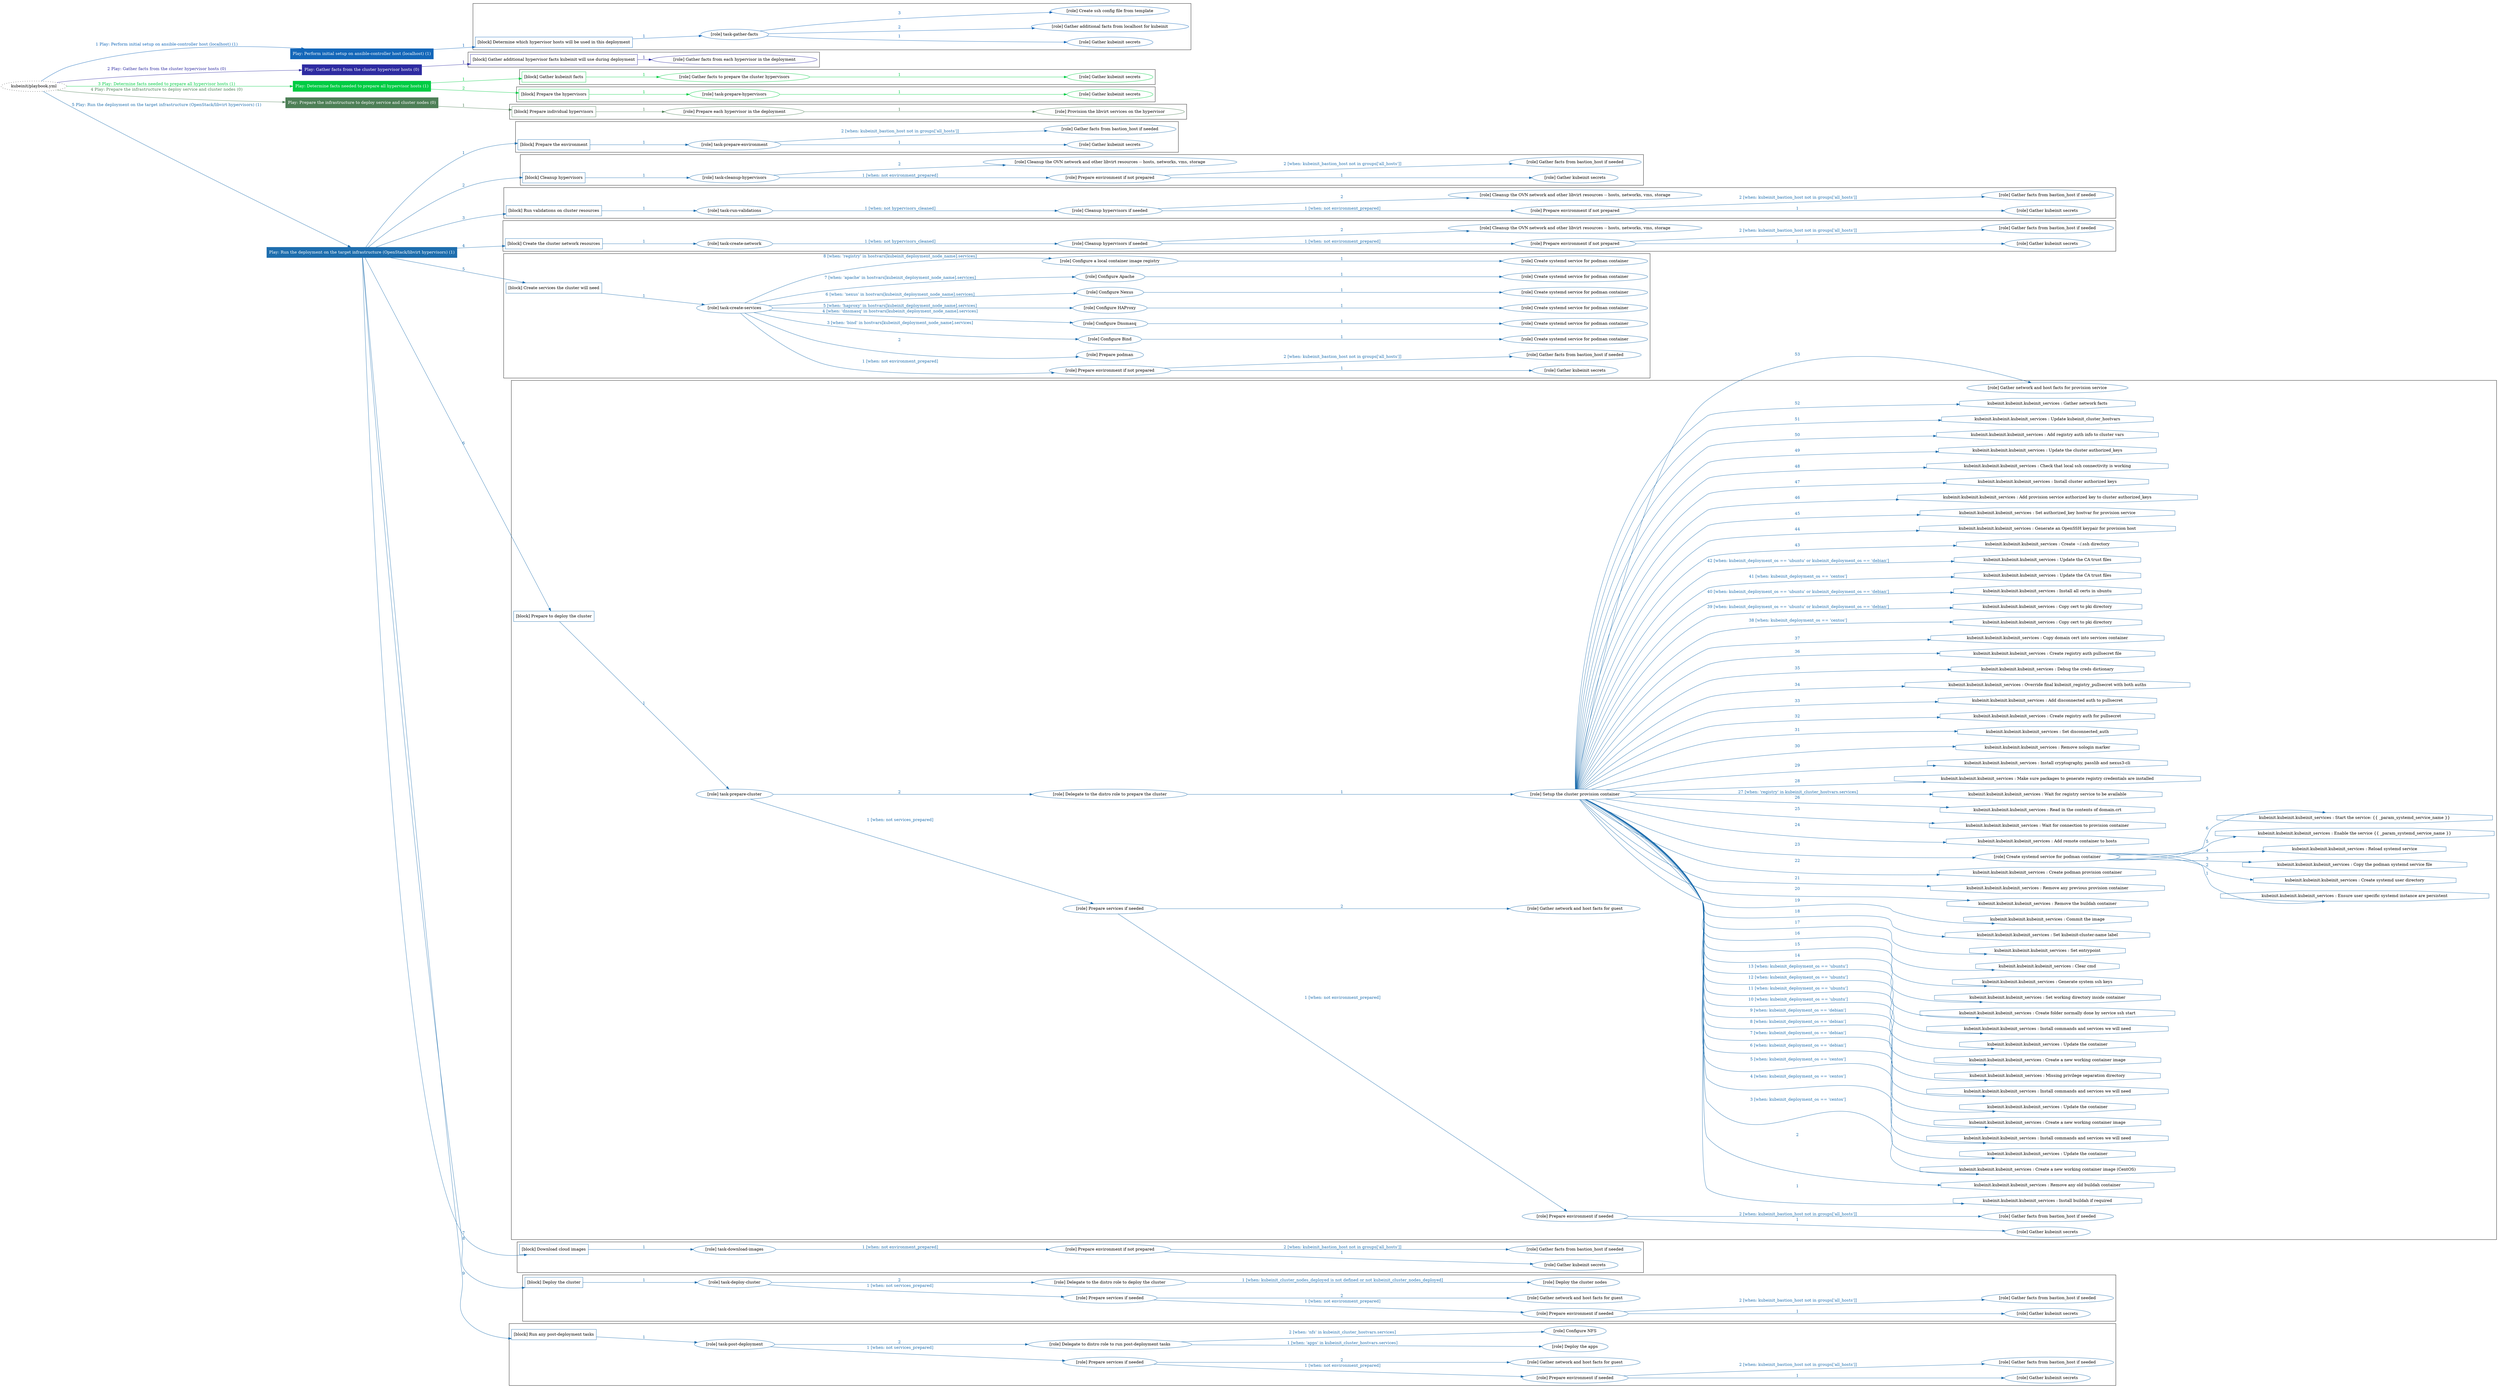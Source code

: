digraph {
	graph [concentrate=true ordering=in rankdir=LR ratio=fill]
	edge [esep=5 sep=10]
	"kubeinit/playbook.yml" [URL="/home/runner/work/kubeinit/kubeinit/kubeinit/playbook.yml" id=playbook_a38d77dd style=dotted]
	"kubeinit/playbook.yml" -> play_989316f8 [label="1 Play: Perform initial setup on ansible-controller host (localhost) (1)" color="#1367b9" fontcolor="#1367b9" id=edge_play_989316f8 labeltooltip="1 Play: Perform initial setup on ansible-controller host (localhost) (1)" tooltip="1 Play: Perform initial setup on ansible-controller host (localhost) (1)"]
	subgraph "Play: Perform initial setup on ansible-controller host (localhost) (1)" {
		play_989316f8 [label="Play: Perform initial setup on ansible-controller host (localhost) (1)" URL="/home/runner/work/kubeinit/kubeinit/kubeinit/playbook.yml" color="#1367b9" fontcolor="#ffffff" id=play_989316f8 shape=box style=filled tooltip=localhost]
		play_989316f8 -> block_52e8d88c [label=1 color="#1367b9" fontcolor="#1367b9" id=edge_block_52e8d88c labeltooltip=1 tooltip=1]
		subgraph cluster_block_52e8d88c {
			block_52e8d88c [label="[block] Determine which hypervisor hosts will be used in this deployment" URL="/home/runner/work/kubeinit/kubeinit/kubeinit/playbook.yml" color="#1367b9" id=block_52e8d88c labeltooltip="Determine which hypervisor hosts will be used in this deployment" shape=box tooltip="Determine which hypervisor hosts will be used in this deployment"]
			block_52e8d88c -> role_720e652b [label="1 " color="#1367b9" fontcolor="#1367b9" id=edge_role_720e652b labeltooltip="1 " tooltip="1 "]
			subgraph "task-gather-facts" {
				role_720e652b [label="[role] task-gather-facts" URL="/home/runner/work/kubeinit/kubeinit/kubeinit/playbook.yml" color="#1367b9" id=role_720e652b tooltip="task-gather-facts"]
				role_720e652b -> role_67f30a04 [label="1 " color="#1367b9" fontcolor="#1367b9" id=edge_role_67f30a04 labeltooltip="1 " tooltip="1 "]
				subgraph "Gather kubeinit secrets" {
					role_67f30a04 [label="[role] Gather kubeinit secrets" URL="/home/runner/.ansible/collections/ansible_collections/kubeinit/kubeinit/roles/kubeinit_prepare/tasks/build_hypervisors_group.yml" color="#1367b9" id=role_67f30a04 tooltip="Gather kubeinit secrets"]
				}
				role_720e652b -> role_2f36c6c3 [label="2 " color="#1367b9" fontcolor="#1367b9" id=edge_role_2f36c6c3 labeltooltip="2 " tooltip="2 "]
				subgraph "Gather additional facts from localhost for kubeinit" {
					role_2f36c6c3 [label="[role] Gather additional facts from localhost for kubeinit" URL="/home/runner/.ansible/collections/ansible_collections/kubeinit/kubeinit/roles/kubeinit_prepare/tasks/build_hypervisors_group.yml" color="#1367b9" id=role_2f36c6c3 tooltip="Gather additional facts from localhost for kubeinit"]
				}
				role_720e652b -> role_92cefa37 [label="3 " color="#1367b9" fontcolor="#1367b9" id=edge_role_92cefa37 labeltooltip="3 " tooltip="3 "]
				subgraph "Create ssh config file from template" {
					role_92cefa37 [label="[role] Create ssh config file from template" URL="/home/runner/.ansible/collections/ansible_collections/kubeinit/kubeinit/roles/kubeinit_prepare/tasks/build_hypervisors_group.yml" color="#1367b9" id=role_92cefa37 tooltip="Create ssh config file from template"]
				}
			}
		}
	}
	"kubeinit/playbook.yml" -> play_bd697576 [label="2 Play: Gather facts from the cluster hypervisor hosts (0)" color="#2d2ba1" fontcolor="#2d2ba1" id=edge_play_bd697576 labeltooltip="2 Play: Gather facts from the cluster hypervisor hosts (0)" tooltip="2 Play: Gather facts from the cluster hypervisor hosts (0)"]
	subgraph "Play: Gather facts from the cluster hypervisor hosts (0)" {
		play_bd697576 [label="Play: Gather facts from the cluster hypervisor hosts (0)" URL="/home/runner/work/kubeinit/kubeinit/kubeinit/playbook.yml" color="#2d2ba1" fontcolor="#ffffff" id=play_bd697576 shape=box style=filled tooltip="Play: Gather facts from the cluster hypervisor hosts (0)"]
		play_bd697576 -> block_3fa12c19 [label=1 color="#2d2ba1" fontcolor="#2d2ba1" id=edge_block_3fa12c19 labeltooltip=1 tooltip=1]
		subgraph cluster_block_3fa12c19 {
			block_3fa12c19 [label="[block] Gather additional hypervisor facts kubeinit will use during deployment" URL="/home/runner/work/kubeinit/kubeinit/kubeinit/playbook.yml" color="#2d2ba1" id=block_3fa12c19 labeltooltip="Gather additional hypervisor facts kubeinit will use during deployment" shape=box tooltip="Gather additional hypervisor facts kubeinit will use during deployment"]
			block_3fa12c19 -> role_bed4c279 [label="1 " color="#2d2ba1" fontcolor="#2d2ba1" id=edge_role_bed4c279 labeltooltip="1 " tooltip="1 "]
			subgraph "Gather facts from each hypervisor in the deployment" {
				role_bed4c279 [label="[role] Gather facts from each hypervisor in the deployment" URL="/home/runner/work/kubeinit/kubeinit/kubeinit/playbook.yml" color="#2d2ba1" id=role_bed4c279 tooltip="Gather facts from each hypervisor in the deployment"]
			}
		}
	}
	"kubeinit/playbook.yml" -> play_8708b1c1 [label="3 Play: Determine facts needed to prepare all hypervisor hosts (1)" color="#00cc43" fontcolor="#00cc43" id=edge_play_8708b1c1 labeltooltip="3 Play: Determine facts needed to prepare all hypervisor hosts (1)" tooltip="3 Play: Determine facts needed to prepare all hypervisor hosts (1)"]
	subgraph "Play: Determine facts needed to prepare all hypervisor hosts (1)" {
		play_8708b1c1 [label="Play: Determine facts needed to prepare all hypervisor hosts (1)" URL="/home/runner/work/kubeinit/kubeinit/kubeinit/playbook.yml" color="#00cc43" fontcolor="#ffffff" id=play_8708b1c1 shape=box style=filled tooltip=localhost]
		play_8708b1c1 -> block_a758c616 [label=1 color="#00cc43" fontcolor="#00cc43" id=edge_block_a758c616 labeltooltip=1 tooltip=1]
		subgraph cluster_block_a758c616 {
			block_a758c616 [label="[block] Gather kubeinit facts" URL="/home/runner/work/kubeinit/kubeinit/kubeinit/playbook.yml" color="#00cc43" id=block_a758c616 labeltooltip="Gather kubeinit facts" shape=box tooltip="Gather kubeinit facts"]
			block_a758c616 -> role_5ffe51e4 [label="1 " color="#00cc43" fontcolor="#00cc43" id=edge_role_5ffe51e4 labeltooltip="1 " tooltip="1 "]
			subgraph "Gather facts to prepare the cluster hypervisors" {
				role_5ffe51e4 [label="[role] Gather facts to prepare the cluster hypervisors" URL="/home/runner/work/kubeinit/kubeinit/kubeinit/playbook.yml" color="#00cc43" id=role_5ffe51e4 tooltip="Gather facts to prepare the cluster hypervisors"]
				role_5ffe51e4 -> role_cc5f2113 [label="1 " color="#00cc43" fontcolor="#00cc43" id=edge_role_cc5f2113 labeltooltip="1 " tooltip="1 "]
				subgraph "Gather kubeinit secrets" {
					role_cc5f2113 [label="[role] Gather kubeinit secrets" URL="/home/runner/.ansible/collections/ansible_collections/kubeinit/kubeinit/roles/kubeinit_prepare/tasks/gather_kubeinit_facts.yml" color="#00cc43" id=role_cc5f2113 tooltip="Gather kubeinit secrets"]
				}
			}
		}
		play_8708b1c1 -> block_3023d01d [label=2 color="#00cc43" fontcolor="#00cc43" id=edge_block_3023d01d labeltooltip=2 tooltip=2]
		subgraph cluster_block_3023d01d {
			block_3023d01d [label="[block] Prepare the hypervisors" URL="/home/runner/work/kubeinit/kubeinit/kubeinit/playbook.yml" color="#00cc43" id=block_3023d01d labeltooltip="Prepare the hypervisors" shape=box tooltip="Prepare the hypervisors"]
			block_3023d01d -> role_4056939d [label="1 " color="#00cc43" fontcolor="#00cc43" id=edge_role_4056939d labeltooltip="1 " tooltip="1 "]
			subgraph "task-prepare-hypervisors" {
				role_4056939d [label="[role] task-prepare-hypervisors" URL="/home/runner/work/kubeinit/kubeinit/kubeinit/playbook.yml" color="#00cc43" id=role_4056939d tooltip="task-prepare-hypervisors"]
				role_4056939d -> role_4a2d5dcd [label="1 " color="#00cc43" fontcolor="#00cc43" id=edge_role_4a2d5dcd labeltooltip="1 " tooltip="1 "]
				subgraph "Gather kubeinit secrets" {
					role_4a2d5dcd [label="[role] Gather kubeinit secrets" URL="/home/runner/.ansible/collections/ansible_collections/kubeinit/kubeinit/roles/kubeinit_prepare/tasks/gather_kubeinit_facts.yml" color="#00cc43" id=role_4a2d5dcd tooltip="Gather kubeinit secrets"]
				}
			}
		}
	}
	"kubeinit/playbook.yml" -> play_b116e068 [label="4 Play: Prepare the infrastructure to deploy service and cluster nodes (0)" color="#4d7f56" fontcolor="#4d7f56" id=edge_play_b116e068 labeltooltip="4 Play: Prepare the infrastructure to deploy service and cluster nodes (0)" tooltip="4 Play: Prepare the infrastructure to deploy service and cluster nodes (0)"]
	subgraph "Play: Prepare the infrastructure to deploy service and cluster nodes (0)" {
		play_b116e068 [label="Play: Prepare the infrastructure to deploy service and cluster nodes (0)" URL="/home/runner/work/kubeinit/kubeinit/kubeinit/playbook.yml" color="#4d7f56" fontcolor="#ffffff" id=play_b116e068 shape=box style=filled tooltip="Play: Prepare the infrastructure to deploy service and cluster nodes (0)"]
		play_b116e068 -> block_d98317d8 [label=1 color="#4d7f56" fontcolor="#4d7f56" id=edge_block_d98317d8 labeltooltip=1 tooltip=1]
		subgraph cluster_block_d98317d8 {
			block_d98317d8 [label="[block] Prepare individual hypervisors" URL="/home/runner/work/kubeinit/kubeinit/kubeinit/playbook.yml" color="#4d7f56" id=block_d98317d8 labeltooltip="Prepare individual hypervisors" shape=box tooltip="Prepare individual hypervisors"]
			block_d98317d8 -> role_43e1d79d [label="1 " color="#4d7f56" fontcolor="#4d7f56" id=edge_role_43e1d79d labeltooltip="1 " tooltip="1 "]
			subgraph "Prepare each hypervisor in the deployment" {
				role_43e1d79d [label="[role] Prepare each hypervisor in the deployment" URL="/home/runner/work/kubeinit/kubeinit/kubeinit/playbook.yml" color="#4d7f56" id=role_43e1d79d tooltip="Prepare each hypervisor in the deployment"]
				role_43e1d79d -> role_aed177c4 [label="1 " color="#4d7f56" fontcolor="#4d7f56" id=edge_role_aed177c4 labeltooltip="1 " tooltip="1 "]
				subgraph "Provision the libvirt services on the hypervisor" {
					role_aed177c4 [label="[role] Provision the libvirt services on the hypervisor" URL="/home/runner/.ansible/collections/ansible_collections/kubeinit/kubeinit/roles/kubeinit_prepare/tasks/prepare_hypervisor.yml" color="#4d7f56" id=role_aed177c4 tooltip="Provision the libvirt services on the hypervisor"]
				}
			}
		}
	}
	"kubeinit/playbook.yml" -> play_903e9662 [label="5 Play: Run the deployment on the target infrastructure (OpenStack/libvirt hypervisors) (1)" color="#1e6eae" fontcolor="#1e6eae" id=edge_play_903e9662 labeltooltip="5 Play: Run the deployment on the target infrastructure (OpenStack/libvirt hypervisors) (1)" tooltip="5 Play: Run the deployment on the target infrastructure (OpenStack/libvirt hypervisors) (1)"]
	subgraph "Play: Run the deployment on the target infrastructure (OpenStack/libvirt hypervisors) (1)" {
		play_903e9662 [label="Play: Run the deployment on the target infrastructure (OpenStack/libvirt hypervisors) (1)" URL="/home/runner/work/kubeinit/kubeinit/kubeinit/playbook.yml" color="#1e6eae" fontcolor="#ffffff" id=play_903e9662 shape=box style=filled tooltip=localhost]
		play_903e9662 -> block_1d606fcc [label=1 color="#1e6eae" fontcolor="#1e6eae" id=edge_block_1d606fcc labeltooltip=1 tooltip=1]
		subgraph cluster_block_1d606fcc {
			block_1d606fcc [label="[block] Prepare the environment" URL="/home/runner/work/kubeinit/kubeinit/kubeinit/playbook.yml" color="#1e6eae" id=block_1d606fcc labeltooltip="Prepare the environment" shape=box tooltip="Prepare the environment"]
			block_1d606fcc -> role_1169bf84 [label="1 " color="#1e6eae" fontcolor="#1e6eae" id=edge_role_1169bf84 labeltooltip="1 " tooltip="1 "]
			subgraph "task-prepare-environment" {
				role_1169bf84 [label="[role] task-prepare-environment" URL="/home/runner/work/kubeinit/kubeinit/kubeinit/playbook.yml" color="#1e6eae" id=role_1169bf84 tooltip="task-prepare-environment"]
				role_1169bf84 -> role_41fb9443 [label="1 " color="#1e6eae" fontcolor="#1e6eae" id=edge_role_41fb9443 labeltooltip="1 " tooltip="1 "]
				subgraph "Gather kubeinit secrets" {
					role_41fb9443 [label="[role] Gather kubeinit secrets" URL="/home/runner/.ansible/collections/ansible_collections/kubeinit/kubeinit/roles/kubeinit_prepare/tasks/gather_kubeinit_facts.yml" color="#1e6eae" id=role_41fb9443 tooltip="Gather kubeinit secrets"]
				}
				role_1169bf84 -> role_815b0589 [label="2 [when: kubeinit_bastion_host not in groups['all_hosts']]" color="#1e6eae" fontcolor="#1e6eae" id=edge_role_815b0589 labeltooltip="2 [when: kubeinit_bastion_host not in groups['all_hosts']]" tooltip="2 [when: kubeinit_bastion_host not in groups['all_hosts']]"]
				subgraph "Gather facts from bastion_host if needed" {
					role_815b0589 [label="[role] Gather facts from bastion_host if needed" URL="/home/runner/.ansible/collections/ansible_collections/kubeinit/kubeinit/roles/kubeinit_prepare/tasks/main.yml" color="#1e6eae" id=role_815b0589 tooltip="Gather facts from bastion_host if needed"]
				}
			}
		}
		play_903e9662 -> block_e84a45ef [label=2 color="#1e6eae" fontcolor="#1e6eae" id=edge_block_e84a45ef labeltooltip=2 tooltip=2]
		subgraph cluster_block_e84a45ef {
			block_e84a45ef [label="[block] Cleanup hypervisors" URL="/home/runner/work/kubeinit/kubeinit/kubeinit/playbook.yml" color="#1e6eae" id=block_e84a45ef labeltooltip="Cleanup hypervisors" shape=box tooltip="Cleanup hypervisors"]
			block_e84a45ef -> role_94c2aa57 [label="1 " color="#1e6eae" fontcolor="#1e6eae" id=edge_role_94c2aa57 labeltooltip="1 " tooltip="1 "]
			subgraph "task-cleanup-hypervisors" {
				role_94c2aa57 [label="[role] task-cleanup-hypervisors" URL="/home/runner/work/kubeinit/kubeinit/kubeinit/playbook.yml" color="#1e6eae" id=role_94c2aa57 tooltip="task-cleanup-hypervisors"]
				role_94c2aa57 -> role_c0634158 [label="1 [when: not environment_prepared]" color="#1e6eae" fontcolor="#1e6eae" id=edge_role_c0634158 labeltooltip="1 [when: not environment_prepared]" tooltip="1 [when: not environment_prepared]"]
				subgraph "Prepare environment if not prepared" {
					role_c0634158 [label="[role] Prepare environment if not prepared" URL="/home/runner/.ansible/collections/ansible_collections/kubeinit/kubeinit/roles/kubeinit_libvirt/tasks/cleanup_hypervisors.yml" color="#1e6eae" id=role_c0634158 tooltip="Prepare environment if not prepared"]
					role_c0634158 -> role_b5592651 [label="1 " color="#1e6eae" fontcolor="#1e6eae" id=edge_role_b5592651 labeltooltip="1 " tooltip="1 "]
					subgraph "Gather kubeinit secrets" {
						role_b5592651 [label="[role] Gather kubeinit secrets" URL="/home/runner/.ansible/collections/ansible_collections/kubeinit/kubeinit/roles/kubeinit_prepare/tasks/gather_kubeinit_facts.yml" color="#1e6eae" id=role_b5592651 tooltip="Gather kubeinit secrets"]
					}
					role_c0634158 -> role_836e0990 [label="2 [when: kubeinit_bastion_host not in groups['all_hosts']]" color="#1e6eae" fontcolor="#1e6eae" id=edge_role_836e0990 labeltooltip="2 [when: kubeinit_bastion_host not in groups['all_hosts']]" tooltip="2 [when: kubeinit_bastion_host not in groups['all_hosts']]"]
					subgraph "Gather facts from bastion_host if needed" {
						role_836e0990 [label="[role] Gather facts from bastion_host if needed" URL="/home/runner/.ansible/collections/ansible_collections/kubeinit/kubeinit/roles/kubeinit_prepare/tasks/main.yml" color="#1e6eae" id=role_836e0990 tooltip="Gather facts from bastion_host if needed"]
					}
				}
				role_94c2aa57 -> role_40d71019 [label="2 " color="#1e6eae" fontcolor="#1e6eae" id=edge_role_40d71019 labeltooltip="2 " tooltip="2 "]
				subgraph "Cleanup the OVN network and other libvirt resources -- hosts, networks, vms, storage" {
					role_40d71019 [label="[role] Cleanup the OVN network and other libvirt resources -- hosts, networks, vms, storage" URL="/home/runner/.ansible/collections/ansible_collections/kubeinit/kubeinit/roles/kubeinit_libvirt/tasks/cleanup_hypervisors.yml" color="#1e6eae" id=role_40d71019 tooltip="Cleanup the OVN network and other libvirt resources -- hosts, networks, vms, storage"]
				}
			}
		}
		play_903e9662 -> block_a09543df [label=3 color="#1e6eae" fontcolor="#1e6eae" id=edge_block_a09543df labeltooltip=3 tooltip=3]
		subgraph cluster_block_a09543df {
			block_a09543df [label="[block] Run validations on cluster resources" URL="/home/runner/work/kubeinit/kubeinit/kubeinit/playbook.yml" color="#1e6eae" id=block_a09543df labeltooltip="Run validations on cluster resources" shape=box tooltip="Run validations on cluster resources"]
			block_a09543df -> role_f224bf3d [label="1 " color="#1e6eae" fontcolor="#1e6eae" id=edge_role_f224bf3d labeltooltip="1 " tooltip="1 "]
			subgraph "task-run-validations" {
				role_f224bf3d [label="[role] task-run-validations" URL="/home/runner/work/kubeinit/kubeinit/kubeinit/playbook.yml" color="#1e6eae" id=role_f224bf3d tooltip="task-run-validations"]
				role_f224bf3d -> role_330f069c [label="1 [when: not hypervisors_cleaned]" color="#1e6eae" fontcolor="#1e6eae" id=edge_role_330f069c labeltooltip="1 [when: not hypervisors_cleaned]" tooltip="1 [when: not hypervisors_cleaned]"]
				subgraph "Cleanup hypervisors if needed" {
					role_330f069c [label="[role] Cleanup hypervisors if needed" URL="/home/runner/.ansible/collections/ansible_collections/kubeinit/kubeinit/roles/kubeinit_validations/tasks/main.yml" color="#1e6eae" id=role_330f069c tooltip="Cleanup hypervisors if needed"]
					role_330f069c -> role_97886116 [label="1 [when: not environment_prepared]" color="#1e6eae" fontcolor="#1e6eae" id=edge_role_97886116 labeltooltip="1 [when: not environment_prepared]" tooltip="1 [when: not environment_prepared]"]
					subgraph "Prepare environment if not prepared" {
						role_97886116 [label="[role] Prepare environment if not prepared" URL="/home/runner/.ansible/collections/ansible_collections/kubeinit/kubeinit/roles/kubeinit_libvirt/tasks/cleanup_hypervisors.yml" color="#1e6eae" id=role_97886116 tooltip="Prepare environment if not prepared"]
						role_97886116 -> role_f9c2bd73 [label="1 " color="#1e6eae" fontcolor="#1e6eae" id=edge_role_f9c2bd73 labeltooltip="1 " tooltip="1 "]
						subgraph "Gather kubeinit secrets" {
							role_f9c2bd73 [label="[role] Gather kubeinit secrets" URL="/home/runner/.ansible/collections/ansible_collections/kubeinit/kubeinit/roles/kubeinit_prepare/tasks/gather_kubeinit_facts.yml" color="#1e6eae" id=role_f9c2bd73 tooltip="Gather kubeinit secrets"]
						}
						role_97886116 -> role_67e82663 [label="2 [when: kubeinit_bastion_host not in groups['all_hosts']]" color="#1e6eae" fontcolor="#1e6eae" id=edge_role_67e82663 labeltooltip="2 [when: kubeinit_bastion_host not in groups['all_hosts']]" tooltip="2 [when: kubeinit_bastion_host not in groups['all_hosts']]"]
						subgraph "Gather facts from bastion_host if needed" {
							role_67e82663 [label="[role] Gather facts from bastion_host if needed" URL="/home/runner/.ansible/collections/ansible_collections/kubeinit/kubeinit/roles/kubeinit_prepare/tasks/main.yml" color="#1e6eae" id=role_67e82663 tooltip="Gather facts from bastion_host if needed"]
						}
					}
					role_330f069c -> role_07cdee07 [label="2 " color="#1e6eae" fontcolor="#1e6eae" id=edge_role_07cdee07 labeltooltip="2 " tooltip="2 "]
					subgraph "Cleanup the OVN network and other libvirt resources -- hosts, networks, vms, storage" {
						role_07cdee07 [label="[role] Cleanup the OVN network and other libvirt resources -- hosts, networks, vms, storage" URL="/home/runner/.ansible/collections/ansible_collections/kubeinit/kubeinit/roles/kubeinit_libvirt/tasks/cleanup_hypervisors.yml" color="#1e6eae" id=role_07cdee07 tooltip="Cleanup the OVN network and other libvirt resources -- hosts, networks, vms, storage"]
					}
				}
			}
		}
		play_903e9662 -> block_b3d10878 [label=4 color="#1e6eae" fontcolor="#1e6eae" id=edge_block_b3d10878 labeltooltip=4 tooltip=4]
		subgraph cluster_block_b3d10878 {
			block_b3d10878 [label="[block] Create the cluster network resources" URL="/home/runner/work/kubeinit/kubeinit/kubeinit/playbook.yml" color="#1e6eae" id=block_b3d10878 labeltooltip="Create the cluster network resources" shape=box tooltip="Create the cluster network resources"]
			block_b3d10878 -> role_c9ec278f [label="1 " color="#1e6eae" fontcolor="#1e6eae" id=edge_role_c9ec278f labeltooltip="1 " tooltip="1 "]
			subgraph "task-create-network" {
				role_c9ec278f [label="[role] task-create-network" URL="/home/runner/work/kubeinit/kubeinit/kubeinit/playbook.yml" color="#1e6eae" id=role_c9ec278f tooltip="task-create-network"]
				role_c9ec278f -> role_f62395de [label="1 [when: not hypervisors_cleaned]" color="#1e6eae" fontcolor="#1e6eae" id=edge_role_f62395de labeltooltip="1 [when: not hypervisors_cleaned]" tooltip="1 [when: not hypervisors_cleaned]"]
				subgraph "Cleanup hypervisors if needed" {
					role_f62395de [label="[role] Cleanup hypervisors if needed" URL="/home/runner/.ansible/collections/ansible_collections/kubeinit/kubeinit/roles/kubeinit_libvirt/tasks/create_network.yml" color="#1e6eae" id=role_f62395de tooltip="Cleanup hypervisors if needed"]
					role_f62395de -> role_0d1357df [label="1 [when: not environment_prepared]" color="#1e6eae" fontcolor="#1e6eae" id=edge_role_0d1357df labeltooltip="1 [when: not environment_prepared]" tooltip="1 [when: not environment_prepared]"]
					subgraph "Prepare environment if not prepared" {
						role_0d1357df [label="[role] Prepare environment if not prepared" URL="/home/runner/.ansible/collections/ansible_collections/kubeinit/kubeinit/roles/kubeinit_libvirt/tasks/cleanup_hypervisors.yml" color="#1e6eae" id=role_0d1357df tooltip="Prepare environment if not prepared"]
						role_0d1357df -> role_3cba49f8 [label="1 " color="#1e6eae" fontcolor="#1e6eae" id=edge_role_3cba49f8 labeltooltip="1 " tooltip="1 "]
						subgraph "Gather kubeinit secrets" {
							role_3cba49f8 [label="[role] Gather kubeinit secrets" URL="/home/runner/.ansible/collections/ansible_collections/kubeinit/kubeinit/roles/kubeinit_prepare/tasks/gather_kubeinit_facts.yml" color="#1e6eae" id=role_3cba49f8 tooltip="Gather kubeinit secrets"]
						}
						role_0d1357df -> role_bdb86428 [label="2 [when: kubeinit_bastion_host not in groups['all_hosts']]" color="#1e6eae" fontcolor="#1e6eae" id=edge_role_bdb86428 labeltooltip="2 [when: kubeinit_bastion_host not in groups['all_hosts']]" tooltip="2 [when: kubeinit_bastion_host not in groups['all_hosts']]"]
						subgraph "Gather facts from bastion_host if needed" {
							role_bdb86428 [label="[role] Gather facts from bastion_host if needed" URL="/home/runner/.ansible/collections/ansible_collections/kubeinit/kubeinit/roles/kubeinit_prepare/tasks/main.yml" color="#1e6eae" id=role_bdb86428 tooltip="Gather facts from bastion_host if needed"]
						}
					}
					role_f62395de -> role_425d275b [label="2 " color="#1e6eae" fontcolor="#1e6eae" id=edge_role_425d275b labeltooltip="2 " tooltip="2 "]
					subgraph "Cleanup the OVN network and other libvirt resources -- hosts, networks, vms, storage" {
						role_425d275b [label="[role] Cleanup the OVN network and other libvirt resources -- hosts, networks, vms, storage" URL="/home/runner/.ansible/collections/ansible_collections/kubeinit/kubeinit/roles/kubeinit_libvirt/tasks/cleanup_hypervisors.yml" color="#1e6eae" id=role_425d275b tooltip="Cleanup the OVN network and other libvirt resources -- hosts, networks, vms, storage"]
					}
				}
			}
		}
		play_903e9662 -> block_6c25a5e0 [label=5 color="#1e6eae" fontcolor="#1e6eae" id=edge_block_6c25a5e0 labeltooltip=5 tooltip=5]
		subgraph cluster_block_6c25a5e0 {
			block_6c25a5e0 [label="[block] Create services the cluster will need" URL="/home/runner/work/kubeinit/kubeinit/kubeinit/playbook.yml" color="#1e6eae" id=block_6c25a5e0 labeltooltip="Create services the cluster will need" shape=box tooltip="Create services the cluster will need"]
			block_6c25a5e0 -> role_e7830984 [label="1 " color="#1e6eae" fontcolor="#1e6eae" id=edge_role_e7830984 labeltooltip="1 " tooltip="1 "]
			subgraph "task-create-services" {
				role_e7830984 [label="[role] task-create-services" URL="/home/runner/work/kubeinit/kubeinit/kubeinit/playbook.yml" color="#1e6eae" id=role_e7830984 tooltip="task-create-services"]
				role_e7830984 -> role_386c388e [label="1 [when: not environment_prepared]" color="#1e6eae" fontcolor="#1e6eae" id=edge_role_386c388e labeltooltip="1 [when: not environment_prepared]" tooltip="1 [when: not environment_prepared]"]
				subgraph "Prepare environment if not prepared" {
					role_386c388e [label="[role] Prepare environment if not prepared" URL="/home/runner/.ansible/collections/ansible_collections/kubeinit/kubeinit/roles/kubeinit_services/tasks/main.yml" color="#1e6eae" id=role_386c388e tooltip="Prepare environment if not prepared"]
					role_386c388e -> role_a2600638 [label="1 " color="#1e6eae" fontcolor="#1e6eae" id=edge_role_a2600638 labeltooltip="1 " tooltip="1 "]
					subgraph "Gather kubeinit secrets" {
						role_a2600638 [label="[role] Gather kubeinit secrets" URL="/home/runner/.ansible/collections/ansible_collections/kubeinit/kubeinit/roles/kubeinit_prepare/tasks/gather_kubeinit_facts.yml" color="#1e6eae" id=role_a2600638 tooltip="Gather kubeinit secrets"]
					}
					role_386c388e -> role_58403c5e [label="2 [when: kubeinit_bastion_host not in groups['all_hosts']]" color="#1e6eae" fontcolor="#1e6eae" id=edge_role_58403c5e labeltooltip="2 [when: kubeinit_bastion_host not in groups['all_hosts']]" tooltip="2 [when: kubeinit_bastion_host not in groups['all_hosts']]"]
					subgraph "Gather facts from bastion_host if needed" {
						role_58403c5e [label="[role] Gather facts from bastion_host if needed" URL="/home/runner/.ansible/collections/ansible_collections/kubeinit/kubeinit/roles/kubeinit_prepare/tasks/main.yml" color="#1e6eae" id=role_58403c5e tooltip="Gather facts from bastion_host if needed"]
					}
				}
				role_e7830984 -> role_377b3eea [label="2 " color="#1e6eae" fontcolor="#1e6eae" id=edge_role_377b3eea labeltooltip="2 " tooltip="2 "]
				subgraph "Prepare podman" {
					role_377b3eea [label="[role] Prepare podman" URL="/home/runner/.ansible/collections/ansible_collections/kubeinit/kubeinit/roles/kubeinit_services/tasks/00_create_service_pod.yml" color="#1e6eae" id=role_377b3eea tooltip="Prepare podman"]
				}
				role_e7830984 -> role_ab640ae7 [label="3 [when: 'bind' in hostvars[kubeinit_deployment_node_name].services]" color="#1e6eae" fontcolor="#1e6eae" id=edge_role_ab640ae7 labeltooltip="3 [when: 'bind' in hostvars[kubeinit_deployment_node_name].services]" tooltip="3 [when: 'bind' in hostvars[kubeinit_deployment_node_name].services]"]
				subgraph "Configure Bind" {
					role_ab640ae7 [label="[role] Configure Bind" URL="/home/runner/.ansible/collections/ansible_collections/kubeinit/kubeinit/roles/kubeinit_services/tasks/start_services_containers.yml" color="#1e6eae" id=role_ab640ae7 tooltip="Configure Bind"]
					role_ab640ae7 -> role_b045e458 [label="1 " color="#1e6eae" fontcolor="#1e6eae" id=edge_role_b045e458 labeltooltip="1 " tooltip="1 "]
					subgraph "Create systemd service for podman container" {
						role_b045e458 [label="[role] Create systemd service for podman container" URL="/home/runner/.ansible/collections/ansible_collections/kubeinit/kubeinit/roles/kubeinit_bind/tasks/main.yml" color="#1e6eae" id=role_b045e458 tooltip="Create systemd service for podman container"]
					}
				}
				role_e7830984 -> role_454e7ff3 [label="4 [when: 'dnsmasq' in hostvars[kubeinit_deployment_node_name].services]" color="#1e6eae" fontcolor="#1e6eae" id=edge_role_454e7ff3 labeltooltip="4 [when: 'dnsmasq' in hostvars[kubeinit_deployment_node_name].services]" tooltip="4 [when: 'dnsmasq' in hostvars[kubeinit_deployment_node_name].services]"]
				subgraph "Configure Dnsmasq" {
					role_454e7ff3 [label="[role] Configure Dnsmasq" URL="/home/runner/.ansible/collections/ansible_collections/kubeinit/kubeinit/roles/kubeinit_services/tasks/start_services_containers.yml" color="#1e6eae" id=role_454e7ff3 tooltip="Configure Dnsmasq"]
					role_454e7ff3 -> role_d1dc4bdc [label="1 " color="#1e6eae" fontcolor="#1e6eae" id=edge_role_d1dc4bdc labeltooltip="1 " tooltip="1 "]
					subgraph "Create systemd service for podman container" {
						role_d1dc4bdc [label="[role] Create systemd service for podman container" URL="/home/runner/.ansible/collections/ansible_collections/kubeinit/kubeinit/roles/kubeinit_dnsmasq/tasks/main.yml" color="#1e6eae" id=role_d1dc4bdc tooltip="Create systemd service for podman container"]
					}
				}
				role_e7830984 -> role_8a31640e [label="5 [when: 'haproxy' in hostvars[kubeinit_deployment_node_name].services]" color="#1e6eae" fontcolor="#1e6eae" id=edge_role_8a31640e labeltooltip="5 [when: 'haproxy' in hostvars[kubeinit_deployment_node_name].services]" tooltip="5 [when: 'haproxy' in hostvars[kubeinit_deployment_node_name].services]"]
				subgraph "Configure HAProxy" {
					role_8a31640e [label="[role] Configure HAProxy" URL="/home/runner/.ansible/collections/ansible_collections/kubeinit/kubeinit/roles/kubeinit_services/tasks/start_services_containers.yml" color="#1e6eae" id=role_8a31640e tooltip="Configure HAProxy"]
					role_8a31640e -> role_10a5b576 [label="1 " color="#1e6eae" fontcolor="#1e6eae" id=edge_role_10a5b576 labeltooltip="1 " tooltip="1 "]
					subgraph "Create systemd service for podman container" {
						role_10a5b576 [label="[role] Create systemd service for podman container" URL="/home/runner/.ansible/collections/ansible_collections/kubeinit/kubeinit/roles/kubeinit_haproxy/tasks/main.yml" color="#1e6eae" id=role_10a5b576 tooltip="Create systemd service for podman container"]
					}
				}
				role_e7830984 -> role_c74cb2b2 [label="6 [when: 'nexus' in hostvars[kubeinit_deployment_node_name].services]" color="#1e6eae" fontcolor="#1e6eae" id=edge_role_c74cb2b2 labeltooltip="6 [when: 'nexus' in hostvars[kubeinit_deployment_node_name].services]" tooltip="6 [when: 'nexus' in hostvars[kubeinit_deployment_node_name].services]"]
				subgraph "Configure Nexus" {
					role_c74cb2b2 [label="[role] Configure Nexus" URL="/home/runner/.ansible/collections/ansible_collections/kubeinit/kubeinit/roles/kubeinit_services/tasks/start_services_containers.yml" color="#1e6eae" id=role_c74cb2b2 tooltip="Configure Nexus"]
					role_c74cb2b2 -> role_3bba2102 [label="1 " color="#1e6eae" fontcolor="#1e6eae" id=edge_role_3bba2102 labeltooltip="1 " tooltip="1 "]
					subgraph "Create systemd service for podman container" {
						role_3bba2102 [label="[role] Create systemd service for podman container" URL="/home/runner/.ansible/collections/ansible_collections/kubeinit/kubeinit/roles/kubeinit_nexus/tasks/main.yml" color="#1e6eae" id=role_3bba2102 tooltip="Create systemd service for podman container"]
					}
				}
				role_e7830984 -> role_58e81ab3 [label="7 [when: 'apache' in hostvars[kubeinit_deployment_node_name].services]" color="#1e6eae" fontcolor="#1e6eae" id=edge_role_58e81ab3 labeltooltip="7 [when: 'apache' in hostvars[kubeinit_deployment_node_name].services]" tooltip="7 [when: 'apache' in hostvars[kubeinit_deployment_node_name].services]"]
				subgraph "Configure Apache" {
					role_58e81ab3 [label="[role] Configure Apache" URL="/home/runner/.ansible/collections/ansible_collections/kubeinit/kubeinit/roles/kubeinit_services/tasks/start_services_containers.yml" color="#1e6eae" id=role_58e81ab3 tooltip="Configure Apache"]
					role_58e81ab3 -> role_48d35825 [label="1 " color="#1e6eae" fontcolor="#1e6eae" id=edge_role_48d35825 labeltooltip="1 " tooltip="1 "]
					subgraph "Create systemd service for podman container" {
						role_48d35825 [label="[role] Create systemd service for podman container" URL="/home/runner/.ansible/collections/ansible_collections/kubeinit/kubeinit/roles/kubeinit_apache/tasks/main.yml" color="#1e6eae" id=role_48d35825 tooltip="Create systemd service for podman container"]
					}
				}
				role_e7830984 -> role_45aeb627 [label="8 [when: 'registry' in hostvars[kubeinit_deployment_node_name].services]" color="#1e6eae" fontcolor="#1e6eae" id=edge_role_45aeb627 labeltooltip="8 [when: 'registry' in hostvars[kubeinit_deployment_node_name].services]" tooltip="8 [when: 'registry' in hostvars[kubeinit_deployment_node_name].services]"]
				subgraph "Configure a local container image registry" {
					role_45aeb627 [label="[role] Configure a local container image registry" URL="/home/runner/.ansible/collections/ansible_collections/kubeinit/kubeinit/roles/kubeinit_services/tasks/start_services_containers.yml" color="#1e6eae" id=role_45aeb627 tooltip="Configure a local container image registry"]
					role_45aeb627 -> role_fdd65526 [label="1 " color="#1e6eae" fontcolor="#1e6eae" id=edge_role_fdd65526 labeltooltip="1 " tooltip="1 "]
					subgraph "Create systemd service for podman container" {
						role_fdd65526 [label="[role] Create systemd service for podman container" URL="/home/runner/.ansible/collections/ansible_collections/kubeinit/kubeinit/roles/kubeinit_registry/tasks/main.yml" color="#1e6eae" id=role_fdd65526 tooltip="Create systemd service for podman container"]
					}
				}
			}
		}
		play_903e9662 -> block_5bc4585f [label=6 color="#1e6eae" fontcolor="#1e6eae" id=edge_block_5bc4585f labeltooltip=6 tooltip=6]
		subgraph cluster_block_5bc4585f {
			block_5bc4585f [label="[block] Prepare to deploy the cluster" URL="/home/runner/work/kubeinit/kubeinit/kubeinit/playbook.yml" color="#1e6eae" id=block_5bc4585f labeltooltip="Prepare to deploy the cluster" shape=box tooltip="Prepare to deploy the cluster"]
			block_5bc4585f -> role_b0a08afc [label="1 " color="#1e6eae" fontcolor="#1e6eae" id=edge_role_b0a08afc labeltooltip="1 " tooltip="1 "]
			subgraph "task-prepare-cluster" {
				role_b0a08afc [label="[role] task-prepare-cluster" URL="/home/runner/work/kubeinit/kubeinit/kubeinit/playbook.yml" color="#1e6eae" id=role_b0a08afc tooltip="task-prepare-cluster"]
				role_b0a08afc -> role_a79875f1 [label="1 [when: not services_prepared]" color="#1e6eae" fontcolor="#1e6eae" id=edge_role_a79875f1 labeltooltip="1 [when: not services_prepared]" tooltip="1 [when: not services_prepared]"]
				subgraph "Prepare services if needed" {
					role_a79875f1 [label="[role] Prepare services if needed" URL="/home/runner/.ansible/collections/ansible_collections/kubeinit/kubeinit/roles/kubeinit_prepare/tasks/prepare_cluster.yml" color="#1e6eae" id=role_a79875f1 tooltip="Prepare services if needed"]
					role_a79875f1 -> role_4f450929 [label="1 [when: not environment_prepared]" color="#1e6eae" fontcolor="#1e6eae" id=edge_role_4f450929 labeltooltip="1 [when: not environment_prepared]" tooltip="1 [when: not environment_prepared]"]
					subgraph "Prepare environment if needed" {
						role_4f450929 [label="[role] Prepare environment if needed" URL="/home/runner/.ansible/collections/ansible_collections/kubeinit/kubeinit/roles/kubeinit_services/tasks/prepare_services.yml" color="#1e6eae" id=role_4f450929 tooltip="Prepare environment if needed"]
						role_4f450929 -> role_237d7799 [label="1 " color="#1e6eae" fontcolor="#1e6eae" id=edge_role_237d7799 labeltooltip="1 " tooltip="1 "]
						subgraph "Gather kubeinit secrets" {
							role_237d7799 [label="[role] Gather kubeinit secrets" URL="/home/runner/.ansible/collections/ansible_collections/kubeinit/kubeinit/roles/kubeinit_prepare/tasks/gather_kubeinit_facts.yml" color="#1e6eae" id=role_237d7799 tooltip="Gather kubeinit secrets"]
						}
						role_4f450929 -> role_b7d3387a [label="2 [when: kubeinit_bastion_host not in groups['all_hosts']]" color="#1e6eae" fontcolor="#1e6eae" id=edge_role_b7d3387a labeltooltip="2 [when: kubeinit_bastion_host not in groups['all_hosts']]" tooltip="2 [when: kubeinit_bastion_host not in groups['all_hosts']]"]
						subgraph "Gather facts from bastion_host if needed" {
							role_b7d3387a [label="[role] Gather facts from bastion_host if needed" URL="/home/runner/.ansible/collections/ansible_collections/kubeinit/kubeinit/roles/kubeinit_prepare/tasks/main.yml" color="#1e6eae" id=role_b7d3387a tooltip="Gather facts from bastion_host if needed"]
						}
					}
					role_a79875f1 -> role_1eb59b2b [label="2 " color="#1e6eae" fontcolor="#1e6eae" id=edge_role_1eb59b2b labeltooltip="2 " tooltip="2 "]
					subgraph "Gather network and host facts for guest" {
						role_1eb59b2b [label="[role] Gather network and host facts for guest" URL="/home/runner/.ansible/collections/ansible_collections/kubeinit/kubeinit/roles/kubeinit_services/tasks/prepare_services.yml" color="#1e6eae" id=role_1eb59b2b tooltip="Gather network and host facts for guest"]
					}
				}
				role_b0a08afc -> role_0386e5a7 [label="2 " color="#1e6eae" fontcolor="#1e6eae" id=edge_role_0386e5a7 labeltooltip="2 " tooltip="2 "]
				subgraph "Delegate to the distro role to prepare the cluster" {
					role_0386e5a7 [label="[role] Delegate to the distro role to prepare the cluster" URL="/home/runner/.ansible/collections/ansible_collections/kubeinit/kubeinit/roles/kubeinit_prepare/tasks/prepare_cluster.yml" color="#1e6eae" id=role_0386e5a7 tooltip="Delegate to the distro role to prepare the cluster"]
					role_0386e5a7 -> role_97a79672 [label="1 " color="#1e6eae" fontcolor="#1e6eae" id=edge_role_97a79672 labeltooltip="1 " tooltip="1 "]
					subgraph "Setup the cluster provision container" {
						role_97a79672 [label="[role] Setup the cluster provision container" URL="/home/runner/.ansible/collections/ansible_collections/kubeinit/kubeinit/roles/kubeinit_cdk/tasks/prepare_cluster.yml" color="#1e6eae" id=role_97a79672 tooltip="Setup the cluster provision container"]
						task_9825706f [label="kubeinit.kubeinit.kubeinit_services : Install buildah if required" URL="/home/runner/.ansible/collections/ansible_collections/kubeinit/kubeinit/roles/kubeinit_services/tasks/create_provision_container.yml" color="#1e6eae" id=task_9825706f shape=octagon tooltip="kubeinit.kubeinit.kubeinit_services : Install buildah if required"]
						role_97a79672 -> task_9825706f [label="1 " color="#1e6eae" fontcolor="#1e6eae" id=edge_task_9825706f labeltooltip="1 " tooltip="1 "]
						task_a0847e9a [label="kubeinit.kubeinit.kubeinit_services : Remove any old buildah container" URL="/home/runner/.ansible/collections/ansible_collections/kubeinit/kubeinit/roles/kubeinit_services/tasks/create_provision_container.yml" color="#1e6eae" id=task_a0847e9a shape=octagon tooltip="kubeinit.kubeinit.kubeinit_services : Remove any old buildah container"]
						role_97a79672 -> task_a0847e9a [label="2 " color="#1e6eae" fontcolor="#1e6eae" id=edge_task_a0847e9a labeltooltip="2 " tooltip="2 "]
						task_ef439d77 [label="kubeinit.kubeinit.kubeinit_services : Create a new working container image (CentOS)" URL="/home/runner/.ansible/collections/ansible_collections/kubeinit/kubeinit/roles/kubeinit_services/tasks/create_provision_container.yml" color="#1e6eae" id=task_ef439d77 shape=octagon tooltip="kubeinit.kubeinit.kubeinit_services : Create a new working container image (CentOS)"]
						role_97a79672 -> task_ef439d77 [label="3 [when: kubeinit_deployment_os == 'centos']" color="#1e6eae" fontcolor="#1e6eae" id=edge_task_ef439d77 labeltooltip="3 [when: kubeinit_deployment_os == 'centos']" tooltip="3 [when: kubeinit_deployment_os == 'centos']"]
						task_8bf6768e [label="kubeinit.kubeinit.kubeinit_services : Update the container" URL="/home/runner/.ansible/collections/ansible_collections/kubeinit/kubeinit/roles/kubeinit_services/tasks/create_provision_container.yml" color="#1e6eae" id=task_8bf6768e shape=octagon tooltip="kubeinit.kubeinit.kubeinit_services : Update the container"]
						role_97a79672 -> task_8bf6768e [label="4 [when: kubeinit_deployment_os == 'centos']" color="#1e6eae" fontcolor="#1e6eae" id=edge_task_8bf6768e labeltooltip="4 [when: kubeinit_deployment_os == 'centos']" tooltip="4 [when: kubeinit_deployment_os == 'centos']"]
						task_b80ee6e4 [label="kubeinit.kubeinit.kubeinit_services : Install commands and services we will need" URL="/home/runner/.ansible/collections/ansible_collections/kubeinit/kubeinit/roles/kubeinit_services/tasks/create_provision_container.yml" color="#1e6eae" id=task_b80ee6e4 shape=octagon tooltip="kubeinit.kubeinit.kubeinit_services : Install commands and services we will need"]
						role_97a79672 -> task_b80ee6e4 [label="5 [when: kubeinit_deployment_os == 'centos']" color="#1e6eae" fontcolor="#1e6eae" id=edge_task_b80ee6e4 labeltooltip="5 [when: kubeinit_deployment_os == 'centos']" tooltip="5 [when: kubeinit_deployment_os == 'centos']"]
						task_0040e1f8 [label="kubeinit.kubeinit.kubeinit_services : Create a new working container image" URL="/home/runner/.ansible/collections/ansible_collections/kubeinit/kubeinit/roles/kubeinit_services/tasks/create_provision_container.yml" color="#1e6eae" id=task_0040e1f8 shape=octagon tooltip="kubeinit.kubeinit.kubeinit_services : Create a new working container image"]
						role_97a79672 -> task_0040e1f8 [label="6 [when: kubeinit_deployment_os == 'debian']" color="#1e6eae" fontcolor="#1e6eae" id=edge_task_0040e1f8 labeltooltip="6 [when: kubeinit_deployment_os == 'debian']" tooltip="6 [when: kubeinit_deployment_os == 'debian']"]
						task_c38c04a7 [label="kubeinit.kubeinit.kubeinit_services : Update the container" URL="/home/runner/.ansible/collections/ansible_collections/kubeinit/kubeinit/roles/kubeinit_services/tasks/create_provision_container.yml" color="#1e6eae" id=task_c38c04a7 shape=octagon tooltip="kubeinit.kubeinit.kubeinit_services : Update the container"]
						role_97a79672 -> task_c38c04a7 [label="7 [when: kubeinit_deployment_os == 'debian']" color="#1e6eae" fontcolor="#1e6eae" id=edge_task_c38c04a7 labeltooltip="7 [when: kubeinit_deployment_os == 'debian']" tooltip="7 [when: kubeinit_deployment_os == 'debian']"]
						task_8d631b5b [label="kubeinit.kubeinit.kubeinit_services : Install commands and services we will need" URL="/home/runner/.ansible/collections/ansible_collections/kubeinit/kubeinit/roles/kubeinit_services/tasks/create_provision_container.yml" color="#1e6eae" id=task_8d631b5b shape=octagon tooltip="kubeinit.kubeinit.kubeinit_services : Install commands and services we will need"]
						role_97a79672 -> task_8d631b5b [label="8 [when: kubeinit_deployment_os == 'debian']" color="#1e6eae" fontcolor="#1e6eae" id=edge_task_8d631b5b labeltooltip="8 [when: kubeinit_deployment_os == 'debian']" tooltip="8 [when: kubeinit_deployment_os == 'debian']"]
						task_6bbfdbc0 [label="kubeinit.kubeinit.kubeinit_services : Missing privilege separation directory" URL="/home/runner/.ansible/collections/ansible_collections/kubeinit/kubeinit/roles/kubeinit_services/tasks/create_provision_container.yml" color="#1e6eae" id=task_6bbfdbc0 shape=octagon tooltip="kubeinit.kubeinit.kubeinit_services : Missing privilege separation directory"]
						role_97a79672 -> task_6bbfdbc0 [label="9 [when: kubeinit_deployment_os == 'debian']" color="#1e6eae" fontcolor="#1e6eae" id=edge_task_6bbfdbc0 labeltooltip="9 [when: kubeinit_deployment_os == 'debian']" tooltip="9 [when: kubeinit_deployment_os == 'debian']"]
						task_50b82461 [label="kubeinit.kubeinit.kubeinit_services : Create a new working container image" URL="/home/runner/.ansible/collections/ansible_collections/kubeinit/kubeinit/roles/kubeinit_services/tasks/create_provision_container.yml" color="#1e6eae" id=task_50b82461 shape=octagon tooltip="kubeinit.kubeinit.kubeinit_services : Create a new working container image"]
						role_97a79672 -> task_50b82461 [label="10 [when: kubeinit_deployment_os == 'ubuntu']" color="#1e6eae" fontcolor="#1e6eae" id=edge_task_50b82461 labeltooltip="10 [when: kubeinit_deployment_os == 'ubuntu']" tooltip="10 [when: kubeinit_deployment_os == 'ubuntu']"]
						task_f832c0d3 [label="kubeinit.kubeinit.kubeinit_services : Update the container" URL="/home/runner/.ansible/collections/ansible_collections/kubeinit/kubeinit/roles/kubeinit_services/tasks/create_provision_container.yml" color="#1e6eae" id=task_f832c0d3 shape=octagon tooltip="kubeinit.kubeinit.kubeinit_services : Update the container"]
						role_97a79672 -> task_f832c0d3 [label="11 [when: kubeinit_deployment_os == 'ubuntu']" color="#1e6eae" fontcolor="#1e6eae" id=edge_task_f832c0d3 labeltooltip="11 [when: kubeinit_deployment_os == 'ubuntu']" tooltip="11 [when: kubeinit_deployment_os == 'ubuntu']"]
						task_22ba5a10 [label="kubeinit.kubeinit.kubeinit_services : Install commands and services we will need" URL="/home/runner/.ansible/collections/ansible_collections/kubeinit/kubeinit/roles/kubeinit_services/tasks/create_provision_container.yml" color="#1e6eae" id=task_22ba5a10 shape=octagon tooltip="kubeinit.kubeinit.kubeinit_services : Install commands and services we will need"]
						role_97a79672 -> task_22ba5a10 [label="12 [when: kubeinit_deployment_os == 'ubuntu']" color="#1e6eae" fontcolor="#1e6eae" id=edge_task_22ba5a10 labeltooltip="12 [when: kubeinit_deployment_os == 'ubuntu']" tooltip="12 [when: kubeinit_deployment_os == 'ubuntu']"]
						task_d17dae52 [label="kubeinit.kubeinit.kubeinit_services : Create folder normally done by service ssh start" URL="/home/runner/.ansible/collections/ansible_collections/kubeinit/kubeinit/roles/kubeinit_services/tasks/create_provision_container.yml" color="#1e6eae" id=task_d17dae52 shape=octagon tooltip="kubeinit.kubeinit.kubeinit_services : Create folder normally done by service ssh start"]
						role_97a79672 -> task_d17dae52 [label="13 [when: kubeinit_deployment_os == 'ubuntu']" color="#1e6eae" fontcolor="#1e6eae" id=edge_task_d17dae52 labeltooltip="13 [when: kubeinit_deployment_os == 'ubuntu']" tooltip="13 [when: kubeinit_deployment_os == 'ubuntu']"]
						task_dede47ec [label="kubeinit.kubeinit.kubeinit_services : Set working directory inside container" URL="/home/runner/.ansible/collections/ansible_collections/kubeinit/kubeinit/roles/kubeinit_services/tasks/create_provision_container.yml" color="#1e6eae" id=task_dede47ec shape=octagon tooltip="kubeinit.kubeinit.kubeinit_services : Set working directory inside container"]
						role_97a79672 -> task_dede47ec [label="14 " color="#1e6eae" fontcolor="#1e6eae" id=edge_task_dede47ec labeltooltip="14 " tooltip="14 "]
						task_832201a1 [label="kubeinit.kubeinit.kubeinit_services : Generate system ssh keys" URL="/home/runner/.ansible/collections/ansible_collections/kubeinit/kubeinit/roles/kubeinit_services/tasks/create_provision_container.yml" color="#1e6eae" id=task_832201a1 shape=octagon tooltip="kubeinit.kubeinit.kubeinit_services : Generate system ssh keys"]
						role_97a79672 -> task_832201a1 [label="15 " color="#1e6eae" fontcolor="#1e6eae" id=edge_task_832201a1 labeltooltip="15 " tooltip="15 "]
						task_2c2e674b [label="kubeinit.kubeinit.kubeinit_services : Clear cmd" URL="/home/runner/.ansible/collections/ansible_collections/kubeinit/kubeinit/roles/kubeinit_services/tasks/create_provision_container.yml" color="#1e6eae" id=task_2c2e674b shape=octagon tooltip="kubeinit.kubeinit.kubeinit_services : Clear cmd"]
						role_97a79672 -> task_2c2e674b [label="16 " color="#1e6eae" fontcolor="#1e6eae" id=edge_task_2c2e674b labeltooltip="16 " tooltip="16 "]
						task_1014b47c [label="kubeinit.kubeinit.kubeinit_services : Set entrypoint" URL="/home/runner/.ansible/collections/ansible_collections/kubeinit/kubeinit/roles/kubeinit_services/tasks/create_provision_container.yml" color="#1e6eae" id=task_1014b47c shape=octagon tooltip="kubeinit.kubeinit.kubeinit_services : Set entrypoint"]
						role_97a79672 -> task_1014b47c [label="17 " color="#1e6eae" fontcolor="#1e6eae" id=edge_task_1014b47c labeltooltip="17 " tooltip="17 "]
						task_86bdef75 [label="kubeinit.kubeinit.kubeinit_services : Set kubeinit-cluster-name label" URL="/home/runner/.ansible/collections/ansible_collections/kubeinit/kubeinit/roles/kubeinit_services/tasks/create_provision_container.yml" color="#1e6eae" id=task_86bdef75 shape=octagon tooltip="kubeinit.kubeinit.kubeinit_services : Set kubeinit-cluster-name label"]
						role_97a79672 -> task_86bdef75 [label="18 " color="#1e6eae" fontcolor="#1e6eae" id=edge_task_86bdef75 labeltooltip="18 " tooltip="18 "]
						task_d352d96a [label="kubeinit.kubeinit.kubeinit_services : Commit the image" URL="/home/runner/.ansible/collections/ansible_collections/kubeinit/kubeinit/roles/kubeinit_services/tasks/create_provision_container.yml" color="#1e6eae" id=task_d352d96a shape=octagon tooltip="kubeinit.kubeinit.kubeinit_services : Commit the image"]
						role_97a79672 -> task_d352d96a [label="19 " color="#1e6eae" fontcolor="#1e6eae" id=edge_task_d352d96a labeltooltip="19 " tooltip="19 "]
						task_ae9a3641 [label="kubeinit.kubeinit.kubeinit_services : Remove the buildah container" URL="/home/runner/.ansible/collections/ansible_collections/kubeinit/kubeinit/roles/kubeinit_services/tasks/create_provision_container.yml" color="#1e6eae" id=task_ae9a3641 shape=octagon tooltip="kubeinit.kubeinit.kubeinit_services : Remove the buildah container"]
						role_97a79672 -> task_ae9a3641 [label="20 " color="#1e6eae" fontcolor="#1e6eae" id=edge_task_ae9a3641 labeltooltip="20 " tooltip="20 "]
						task_e265b8f7 [label="kubeinit.kubeinit.kubeinit_services : Remove any previous provision container" URL="/home/runner/.ansible/collections/ansible_collections/kubeinit/kubeinit/roles/kubeinit_services/tasks/create_provision_container.yml" color="#1e6eae" id=task_e265b8f7 shape=octagon tooltip="kubeinit.kubeinit.kubeinit_services : Remove any previous provision container"]
						role_97a79672 -> task_e265b8f7 [label="21 " color="#1e6eae" fontcolor="#1e6eae" id=edge_task_e265b8f7 labeltooltip="21 " tooltip="21 "]
						task_df73b7d2 [label="kubeinit.kubeinit.kubeinit_services : Create podman provision container" URL="/home/runner/.ansible/collections/ansible_collections/kubeinit/kubeinit/roles/kubeinit_services/tasks/create_provision_container.yml" color="#1e6eae" id=task_df73b7d2 shape=octagon tooltip="kubeinit.kubeinit.kubeinit_services : Create podman provision container"]
						role_97a79672 -> task_df73b7d2 [label="22 " color="#1e6eae" fontcolor="#1e6eae" id=edge_task_df73b7d2 labeltooltip="22 " tooltip="22 "]
						role_97a79672 -> role_3c2cff32 [label="23 " color="#1e6eae" fontcolor="#1e6eae" id=edge_role_3c2cff32 labeltooltip="23 " tooltip="23 "]
						subgraph "Create systemd service for podman container" {
							role_3c2cff32 [label="[role] Create systemd service for podman container" URL="/home/runner/.ansible/collections/ansible_collections/kubeinit/kubeinit/roles/kubeinit_services/tasks/create_provision_container.yml" color="#1e6eae" id=role_3c2cff32 tooltip="Create systemd service for podman container"]
							task_c5596509 [label="kubeinit.kubeinit.kubeinit_services : Ensure user specific systemd instance are persistent" URL="/home/runner/.ansible/collections/ansible_collections/kubeinit/kubeinit/roles/kubeinit_services/tasks/create_managed_service.yml" color="#1e6eae" id=task_c5596509 shape=octagon tooltip="kubeinit.kubeinit.kubeinit_services : Ensure user specific systemd instance are persistent"]
							role_3c2cff32 -> task_c5596509 [label="1 " color="#1e6eae" fontcolor="#1e6eae" id=edge_task_c5596509 labeltooltip="1 " tooltip="1 "]
							task_a1e511ba [label="kubeinit.kubeinit.kubeinit_services : Create systemd user directory" URL="/home/runner/.ansible/collections/ansible_collections/kubeinit/kubeinit/roles/kubeinit_services/tasks/create_managed_service.yml" color="#1e6eae" id=task_a1e511ba shape=octagon tooltip="kubeinit.kubeinit.kubeinit_services : Create systemd user directory"]
							role_3c2cff32 -> task_a1e511ba [label="2 " color="#1e6eae" fontcolor="#1e6eae" id=edge_task_a1e511ba labeltooltip="2 " tooltip="2 "]
							task_4638ea44 [label="kubeinit.kubeinit.kubeinit_services : Copy the podman systemd service file" URL="/home/runner/.ansible/collections/ansible_collections/kubeinit/kubeinit/roles/kubeinit_services/tasks/create_managed_service.yml" color="#1e6eae" id=task_4638ea44 shape=octagon tooltip="kubeinit.kubeinit.kubeinit_services : Copy the podman systemd service file"]
							role_3c2cff32 -> task_4638ea44 [label="3 " color="#1e6eae" fontcolor="#1e6eae" id=edge_task_4638ea44 labeltooltip="3 " tooltip="3 "]
							task_30c28944 [label="kubeinit.kubeinit.kubeinit_services : Reload systemd service" URL="/home/runner/.ansible/collections/ansible_collections/kubeinit/kubeinit/roles/kubeinit_services/tasks/create_managed_service.yml" color="#1e6eae" id=task_30c28944 shape=octagon tooltip="kubeinit.kubeinit.kubeinit_services : Reload systemd service"]
							role_3c2cff32 -> task_30c28944 [label="4 " color="#1e6eae" fontcolor="#1e6eae" id=edge_task_30c28944 labeltooltip="4 " tooltip="4 "]
							task_eac4eb73 [label="kubeinit.kubeinit.kubeinit_services : Enable the service {{ _param_systemd_service_name }}" URL="/home/runner/.ansible/collections/ansible_collections/kubeinit/kubeinit/roles/kubeinit_services/tasks/create_managed_service.yml" color="#1e6eae" id=task_eac4eb73 shape=octagon tooltip="kubeinit.kubeinit.kubeinit_services : Enable the service {{ _param_systemd_service_name }}"]
							role_3c2cff32 -> task_eac4eb73 [label="5 " color="#1e6eae" fontcolor="#1e6eae" id=edge_task_eac4eb73 labeltooltip="5 " tooltip="5 "]
							task_4fc3cf12 [label="kubeinit.kubeinit.kubeinit_services : Start the service: {{ _param_systemd_service_name }}" URL="/home/runner/.ansible/collections/ansible_collections/kubeinit/kubeinit/roles/kubeinit_services/tasks/create_managed_service.yml" color="#1e6eae" id=task_4fc3cf12 shape=octagon tooltip="kubeinit.kubeinit.kubeinit_services : Start the service: {{ _param_systemd_service_name }}"]
							role_3c2cff32 -> task_4fc3cf12 [label="6 " color="#1e6eae" fontcolor="#1e6eae" id=edge_task_4fc3cf12 labeltooltip="6 " tooltip="6 "]
						}
						task_14a6f269 [label="kubeinit.kubeinit.kubeinit_services : Add remote container to hosts" URL="/home/runner/.ansible/collections/ansible_collections/kubeinit/kubeinit/roles/kubeinit_services/tasks/create_provision_container.yml" color="#1e6eae" id=task_14a6f269 shape=octagon tooltip="kubeinit.kubeinit.kubeinit_services : Add remote container to hosts"]
						role_97a79672 -> task_14a6f269 [label="24 " color="#1e6eae" fontcolor="#1e6eae" id=edge_task_14a6f269 labeltooltip="24 " tooltip="24 "]
						task_e3d76da1 [label="kubeinit.kubeinit.kubeinit_services : Wait for connection to provision container" URL="/home/runner/.ansible/collections/ansible_collections/kubeinit/kubeinit/roles/kubeinit_services/tasks/create_provision_container.yml" color="#1e6eae" id=task_e3d76da1 shape=octagon tooltip="kubeinit.kubeinit.kubeinit_services : Wait for connection to provision container"]
						role_97a79672 -> task_e3d76da1 [label="25 " color="#1e6eae" fontcolor="#1e6eae" id=edge_task_e3d76da1 labeltooltip="25 " tooltip="25 "]
						task_c34ec595 [label="kubeinit.kubeinit.kubeinit_services : Read in the contents of domain.crt" URL="/home/runner/.ansible/collections/ansible_collections/kubeinit/kubeinit/roles/kubeinit_services/tasks/create_provision_container.yml" color="#1e6eae" id=task_c34ec595 shape=octagon tooltip="kubeinit.kubeinit.kubeinit_services : Read in the contents of domain.crt"]
						role_97a79672 -> task_c34ec595 [label="26 " color="#1e6eae" fontcolor="#1e6eae" id=edge_task_c34ec595 labeltooltip="26 " tooltip="26 "]
						task_c57f1bf4 [label="kubeinit.kubeinit.kubeinit_services : Wait for registry service to be available" URL="/home/runner/.ansible/collections/ansible_collections/kubeinit/kubeinit/roles/kubeinit_services/tasks/create_provision_container.yml" color="#1e6eae" id=task_c57f1bf4 shape=octagon tooltip="kubeinit.kubeinit.kubeinit_services : Wait for registry service to be available"]
						role_97a79672 -> task_c57f1bf4 [label="27 [when: 'registry' in kubeinit_cluster_hostvars.services]" color="#1e6eae" fontcolor="#1e6eae" id=edge_task_c57f1bf4 labeltooltip="27 [when: 'registry' in kubeinit_cluster_hostvars.services]" tooltip="27 [when: 'registry' in kubeinit_cluster_hostvars.services]"]
						task_c0d4f349 [label="kubeinit.kubeinit.kubeinit_services : Make sure packages to generate registry credentials are installed" URL="/home/runner/.ansible/collections/ansible_collections/kubeinit/kubeinit/roles/kubeinit_services/tasks/create_provision_container.yml" color="#1e6eae" id=task_c0d4f349 shape=octagon tooltip="kubeinit.kubeinit.kubeinit_services : Make sure packages to generate registry credentials are installed"]
						role_97a79672 -> task_c0d4f349 [label="28 " color="#1e6eae" fontcolor="#1e6eae" id=edge_task_c0d4f349 labeltooltip="28 " tooltip="28 "]
						task_370d7069 [label="kubeinit.kubeinit.kubeinit_services : Install cryptography, passlib and nexus3-cli" URL="/home/runner/.ansible/collections/ansible_collections/kubeinit/kubeinit/roles/kubeinit_services/tasks/create_provision_container.yml" color="#1e6eae" id=task_370d7069 shape=octagon tooltip="kubeinit.kubeinit.kubeinit_services : Install cryptography, passlib and nexus3-cli"]
						role_97a79672 -> task_370d7069 [label="29 " color="#1e6eae" fontcolor="#1e6eae" id=edge_task_370d7069 labeltooltip="29 " tooltip="29 "]
						task_12e0b9f1 [label="kubeinit.kubeinit.kubeinit_services : Remove nologin marker" URL="/home/runner/.ansible/collections/ansible_collections/kubeinit/kubeinit/roles/kubeinit_services/tasks/create_provision_container.yml" color="#1e6eae" id=task_12e0b9f1 shape=octagon tooltip="kubeinit.kubeinit.kubeinit_services : Remove nologin marker"]
						role_97a79672 -> task_12e0b9f1 [label="30 " color="#1e6eae" fontcolor="#1e6eae" id=edge_task_12e0b9f1 labeltooltip="30 " tooltip="30 "]
						task_59c52219 [label="kubeinit.kubeinit.kubeinit_services : Set disconnected_auth" URL="/home/runner/.ansible/collections/ansible_collections/kubeinit/kubeinit/roles/kubeinit_services/tasks/create_provision_container.yml" color="#1e6eae" id=task_59c52219 shape=octagon tooltip="kubeinit.kubeinit.kubeinit_services : Set disconnected_auth"]
						role_97a79672 -> task_59c52219 [label="31 " color="#1e6eae" fontcolor="#1e6eae" id=edge_task_59c52219 labeltooltip="31 " tooltip="31 "]
						task_a778c06d [label="kubeinit.kubeinit.kubeinit_services : Create registry auth for pullsecret" URL="/home/runner/.ansible/collections/ansible_collections/kubeinit/kubeinit/roles/kubeinit_services/tasks/create_provision_container.yml" color="#1e6eae" id=task_a778c06d shape=octagon tooltip="kubeinit.kubeinit.kubeinit_services : Create registry auth for pullsecret"]
						role_97a79672 -> task_a778c06d [label="32 " color="#1e6eae" fontcolor="#1e6eae" id=edge_task_a778c06d labeltooltip="32 " tooltip="32 "]
						task_f65eda54 [label="kubeinit.kubeinit.kubeinit_services : Add disconnected auth to pullsecret" URL="/home/runner/.ansible/collections/ansible_collections/kubeinit/kubeinit/roles/kubeinit_services/tasks/create_provision_container.yml" color="#1e6eae" id=task_f65eda54 shape=octagon tooltip="kubeinit.kubeinit.kubeinit_services : Add disconnected auth to pullsecret"]
						role_97a79672 -> task_f65eda54 [label="33 " color="#1e6eae" fontcolor="#1e6eae" id=edge_task_f65eda54 labeltooltip="33 " tooltip="33 "]
						task_1722f3d7 [label="kubeinit.kubeinit.kubeinit_services : Override final kubeinit_registry_pullsecret with both auths" URL="/home/runner/.ansible/collections/ansible_collections/kubeinit/kubeinit/roles/kubeinit_services/tasks/create_provision_container.yml" color="#1e6eae" id=task_1722f3d7 shape=octagon tooltip="kubeinit.kubeinit.kubeinit_services : Override final kubeinit_registry_pullsecret with both auths"]
						role_97a79672 -> task_1722f3d7 [label="34 " color="#1e6eae" fontcolor="#1e6eae" id=edge_task_1722f3d7 labeltooltip="34 " tooltip="34 "]
						task_064bee9b [label="kubeinit.kubeinit.kubeinit_services : Debug the creds dictionary" URL="/home/runner/.ansible/collections/ansible_collections/kubeinit/kubeinit/roles/kubeinit_services/tasks/create_provision_container.yml" color="#1e6eae" id=task_064bee9b shape=octagon tooltip="kubeinit.kubeinit.kubeinit_services : Debug the creds dictionary"]
						role_97a79672 -> task_064bee9b [label="35 " color="#1e6eae" fontcolor="#1e6eae" id=edge_task_064bee9b labeltooltip="35 " tooltip="35 "]
						task_00bcd5bf [label="kubeinit.kubeinit.kubeinit_services : Create registry auth pullsecret file" URL="/home/runner/.ansible/collections/ansible_collections/kubeinit/kubeinit/roles/kubeinit_services/tasks/create_provision_container.yml" color="#1e6eae" id=task_00bcd5bf shape=octagon tooltip="kubeinit.kubeinit.kubeinit_services : Create registry auth pullsecret file"]
						role_97a79672 -> task_00bcd5bf [label="36 " color="#1e6eae" fontcolor="#1e6eae" id=edge_task_00bcd5bf labeltooltip="36 " tooltip="36 "]
						task_213fd93e [label="kubeinit.kubeinit.kubeinit_services : Copy domain cert into services container" URL="/home/runner/.ansible/collections/ansible_collections/kubeinit/kubeinit/roles/kubeinit_services/tasks/create_provision_container.yml" color="#1e6eae" id=task_213fd93e shape=octagon tooltip="kubeinit.kubeinit.kubeinit_services : Copy domain cert into services container"]
						role_97a79672 -> task_213fd93e [label="37 " color="#1e6eae" fontcolor="#1e6eae" id=edge_task_213fd93e labeltooltip="37 " tooltip="37 "]
						task_0ad49bca [label="kubeinit.kubeinit.kubeinit_services : Copy cert to pki directory" URL="/home/runner/.ansible/collections/ansible_collections/kubeinit/kubeinit/roles/kubeinit_services/tasks/create_provision_container.yml" color="#1e6eae" id=task_0ad49bca shape=octagon tooltip="kubeinit.kubeinit.kubeinit_services : Copy cert to pki directory"]
						role_97a79672 -> task_0ad49bca [label="38 [when: kubeinit_deployment_os == 'centos']" color="#1e6eae" fontcolor="#1e6eae" id=edge_task_0ad49bca labeltooltip="38 [when: kubeinit_deployment_os == 'centos']" tooltip="38 [when: kubeinit_deployment_os == 'centos']"]
						task_87e1b18e [label="kubeinit.kubeinit.kubeinit_services : Copy cert to pki directory" URL="/home/runner/.ansible/collections/ansible_collections/kubeinit/kubeinit/roles/kubeinit_services/tasks/create_provision_container.yml" color="#1e6eae" id=task_87e1b18e shape=octagon tooltip="kubeinit.kubeinit.kubeinit_services : Copy cert to pki directory"]
						role_97a79672 -> task_87e1b18e [label="39 [when: kubeinit_deployment_os == 'ubuntu' or kubeinit_deployment_os == 'debian']" color="#1e6eae" fontcolor="#1e6eae" id=edge_task_87e1b18e labeltooltip="39 [when: kubeinit_deployment_os == 'ubuntu' or kubeinit_deployment_os == 'debian']" tooltip="39 [when: kubeinit_deployment_os == 'ubuntu' or kubeinit_deployment_os == 'debian']"]
						task_b874da62 [label="kubeinit.kubeinit.kubeinit_services : Install all certs in ubuntu" URL="/home/runner/.ansible/collections/ansible_collections/kubeinit/kubeinit/roles/kubeinit_services/tasks/create_provision_container.yml" color="#1e6eae" id=task_b874da62 shape=octagon tooltip="kubeinit.kubeinit.kubeinit_services : Install all certs in ubuntu"]
						role_97a79672 -> task_b874da62 [label="40 [when: kubeinit_deployment_os == 'ubuntu' or kubeinit_deployment_os == 'debian']" color="#1e6eae" fontcolor="#1e6eae" id=edge_task_b874da62 labeltooltip="40 [when: kubeinit_deployment_os == 'ubuntu' or kubeinit_deployment_os == 'debian']" tooltip="40 [when: kubeinit_deployment_os == 'ubuntu' or kubeinit_deployment_os == 'debian']"]
						task_55a7a3ba [label="kubeinit.kubeinit.kubeinit_services : Update the CA trust files" URL="/home/runner/.ansible/collections/ansible_collections/kubeinit/kubeinit/roles/kubeinit_services/tasks/create_provision_container.yml" color="#1e6eae" id=task_55a7a3ba shape=octagon tooltip="kubeinit.kubeinit.kubeinit_services : Update the CA trust files"]
						role_97a79672 -> task_55a7a3ba [label="41 [when: kubeinit_deployment_os == 'centos']" color="#1e6eae" fontcolor="#1e6eae" id=edge_task_55a7a3ba labeltooltip="41 [when: kubeinit_deployment_os == 'centos']" tooltip="41 [when: kubeinit_deployment_os == 'centos']"]
						task_42e11fb9 [label="kubeinit.kubeinit.kubeinit_services : Update the CA trust files" URL="/home/runner/.ansible/collections/ansible_collections/kubeinit/kubeinit/roles/kubeinit_services/tasks/create_provision_container.yml" color="#1e6eae" id=task_42e11fb9 shape=octagon tooltip="kubeinit.kubeinit.kubeinit_services : Update the CA trust files"]
						role_97a79672 -> task_42e11fb9 [label="42 [when: kubeinit_deployment_os == 'ubuntu' or kubeinit_deployment_os == 'debian']" color="#1e6eae" fontcolor="#1e6eae" id=edge_task_42e11fb9 labeltooltip="42 [when: kubeinit_deployment_os == 'ubuntu' or kubeinit_deployment_os == 'debian']" tooltip="42 [when: kubeinit_deployment_os == 'ubuntu' or kubeinit_deployment_os == 'debian']"]
						task_7f02df9e [label="kubeinit.kubeinit.kubeinit_services : Create ~/.ssh directory" URL="/home/runner/.ansible/collections/ansible_collections/kubeinit/kubeinit/roles/kubeinit_services/tasks/create_provision_container.yml" color="#1e6eae" id=task_7f02df9e shape=octagon tooltip="kubeinit.kubeinit.kubeinit_services : Create ~/.ssh directory"]
						role_97a79672 -> task_7f02df9e [label="43 " color="#1e6eae" fontcolor="#1e6eae" id=edge_task_7f02df9e labeltooltip="43 " tooltip="43 "]
						task_ff49c1fa [label="kubeinit.kubeinit.kubeinit_services : Generate an OpenSSH keypair for provision host" URL="/home/runner/.ansible/collections/ansible_collections/kubeinit/kubeinit/roles/kubeinit_services/tasks/create_provision_container.yml" color="#1e6eae" id=task_ff49c1fa shape=octagon tooltip="kubeinit.kubeinit.kubeinit_services : Generate an OpenSSH keypair for provision host"]
						role_97a79672 -> task_ff49c1fa [label="44 " color="#1e6eae" fontcolor="#1e6eae" id=edge_task_ff49c1fa labeltooltip="44 " tooltip="44 "]
						task_a0e4c670 [label="kubeinit.kubeinit.kubeinit_services : Set authorized_key hostvar for provision service" URL="/home/runner/.ansible/collections/ansible_collections/kubeinit/kubeinit/roles/kubeinit_services/tasks/create_provision_container.yml" color="#1e6eae" id=task_a0e4c670 shape=octagon tooltip="kubeinit.kubeinit.kubeinit_services : Set authorized_key hostvar for provision service"]
						role_97a79672 -> task_a0e4c670 [label="45 " color="#1e6eae" fontcolor="#1e6eae" id=edge_task_a0e4c670 labeltooltip="45 " tooltip="45 "]
						task_f875d78f [label="kubeinit.kubeinit.kubeinit_services : Add provision service authorized key to cluster authorized_keys" URL="/home/runner/.ansible/collections/ansible_collections/kubeinit/kubeinit/roles/kubeinit_services/tasks/create_provision_container.yml" color="#1e6eae" id=task_f875d78f shape=octagon tooltip="kubeinit.kubeinit.kubeinit_services : Add provision service authorized key to cluster authorized_keys"]
						role_97a79672 -> task_f875d78f [label="46 " color="#1e6eae" fontcolor="#1e6eae" id=edge_task_f875d78f labeltooltip="46 " tooltip="46 "]
						task_540ccb1d [label="kubeinit.kubeinit.kubeinit_services : Install cluster authorized keys" URL="/home/runner/.ansible/collections/ansible_collections/kubeinit/kubeinit/roles/kubeinit_services/tasks/create_provision_container.yml" color="#1e6eae" id=task_540ccb1d shape=octagon tooltip="kubeinit.kubeinit.kubeinit_services : Install cluster authorized keys"]
						role_97a79672 -> task_540ccb1d [label="47 " color="#1e6eae" fontcolor="#1e6eae" id=edge_task_540ccb1d labeltooltip="47 " tooltip="47 "]
						task_d54a7d19 [label="kubeinit.kubeinit.kubeinit_services : Check that local ssh connectivity is working" URL="/home/runner/.ansible/collections/ansible_collections/kubeinit/kubeinit/roles/kubeinit_services/tasks/create_provision_container.yml" color="#1e6eae" id=task_d54a7d19 shape=octagon tooltip="kubeinit.kubeinit.kubeinit_services : Check that local ssh connectivity is working"]
						role_97a79672 -> task_d54a7d19 [label="48 " color="#1e6eae" fontcolor="#1e6eae" id=edge_task_d54a7d19 labeltooltip="48 " tooltip="48 "]
						task_44a20f6f [label="kubeinit.kubeinit.kubeinit_services : Update the cluster authorized_keys" URL="/home/runner/.ansible/collections/ansible_collections/kubeinit/kubeinit/roles/kubeinit_services/tasks/create_provision_container.yml" color="#1e6eae" id=task_44a20f6f shape=octagon tooltip="kubeinit.kubeinit.kubeinit_services : Update the cluster authorized_keys"]
						role_97a79672 -> task_44a20f6f [label="49 " color="#1e6eae" fontcolor="#1e6eae" id=edge_task_44a20f6f labeltooltip="49 " tooltip="49 "]
						task_753c9130 [label="kubeinit.kubeinit.kubeinit_services : Add registry auth info to cluster vars" URL="/home/runner/.ansible/collections/ansible_collections/kubeinit/kubeinit/roles/kubeinit_services/tasks/create_provision_container.yml" color="#1e6eae" id=task_753c9130 shape=octagon tooltip="kubeinit.kubeinit.kubeinit_services : Add registry auth info to cluster vars"]
						role_97a79672 -> task_753c9130 [label="50 " color="#1e6eae" fontcolor="#1e6eae" id=edge_task_753c9130 labeltooltip="50 " tooltip="50 "]
						task_52aa728b [label="kubeinit.kubeinit.kubeinit_services : Update kubeinit_cluster_hostvars" URL="/home/runner/.ansible/collections/ansible_collections/kubeinit/kubeinit/roles/kubeinit_services/tasks/create_provision_container.yml" color="#1e6eae" id=task_52aa728b shape=octagon tooltip="kubeinit.kubeinit.kubeinit_services : Update kubeinit_cluster_hostvars"]
						role_97a79672 -> task_52aa728b [label="51 " color="#1e6eae" fontcolor="#1e6eae" id=edge_task_52aa728b labeltooltip="51 " tooltip="51 "]
						task_bdf6d03e [label="kubeinit.kubeinit.kubeinit_services : Gather network facts" URL="/home/runner/.ansible/collections/ansible_collections/kubeinit/kubeinit/roles/kubeinit_services/tasks/create_provision_container.yml" color="#1e6eae" id=task_bdf6d03e shape=octagon tooltip="kubeinit.kubeinit.kubeinit_services : Gather network facts"]
						role_97a79672 -> task_bdf6d03e [label="52 " color="#1e6eae" fontcolor="#1e6eae" id=edge_task_bdf6d03e labeltooltip="52 " tooltip="52 "]
						role_97a79672 -> role_fc53484f [label="53 " color="#1e6eae" fontcolor="#1e6eae" id=edge_role_fc53484f labeltooltip="53 " tooltip="53 "]
						subgraph "Gather network and host facts for provision service" {
							role_fc53484f [label="[role] Gather network and host facts for provision service" URL="/home/runner/.ansible/collections/ansible_collections/kubeinit/kubeinit/roles/kubeinit_services/tasks/create_provision_container.yml" color="#1e6eae" id=role_fc53484f tooltip="Gather network and host facts for provision service"]
						}
					}
				}
			}
		}
		play_903e9662 -> block_dfe43321 [label=7 color="#1e6eae" fontcolor="#1e6eae" id=edge_block_dfe43321 labeltooltip=7 tooltip=7]
		subgraph cluster_block_dfe43321 {
			block_dfe43321 [label="[block] Download cloud images" URL="/home/runner/work/kubeinit/kubeinit/kubeinit/playbook.yml" color="#1e6eae" id=block_dfe43321 labeltooltip="Download cloud images" shape=box tooltip="Download cloud images"]
			block_dfe43321 -> role_79b245ef [label="1 " color="#1e6eae" fontcolor="#1e6eae" id=edge_role_79b245ef labeltooltip="1 " tooltip="1 "]
			subgraph "task-download-images" {
				role_79b245ef [label="[role] task-download-images" URL="/home/runner/work/kubeinit/kubeinit/kubeinit/playbook.yml" color="#1e6eae" id=role_79b245ef tooltip="task-download-images"]
				role_79b245ef -> role_331e7011 [label="1 [when: not environment_prepared]" color="#1e6eae" fontcolor="#1e6eae" id=edge_role_331e7011 labeltooltip="1 [when: not environment_prepared]" tooltip="1 [when: not environment_prepared]"]
				subgraph "Prepare environment if not prepared" {
					role_331e7011 [label="[role] Prepare environment if not prepared" URL="/home/runner/.ansible/collections/ansible_collections/kubeinit/kubeinit/roles/kubeinit_libvirt/tasks/download_cloud_images.yml" color="#1e6eae" id=role_331e7011 tooltip="Prepare environment if not prepared"]
					role_331e7011 -> role_631836b8 [label="1 " color="#1e6eae" fontcolor="#1e6eae" id=edge_role_631836b8 labeltooltip="1 " tooltip="1 "]
					subgraph "Gather kubeinit secrets" {
						role_631836b8 [label="[role] Gather kubeinit secrets" URL="/home/runner/.ansible/collections/ansible_collections/kubeinit/kubeinit/roles/kubeinit_prepare/tasks/gather_kubeinit_facts.yml" color="#1e6eae" id=role_631836b8 tooltip="Gather kubeinit secrets"]
					}
					role_331e7011 -> role_0b12c9d6 [label="2 [when: kubeinit_bastion_host not in groups['all_hosts']]" color="#1e6eae" fontcolor="#1e6eae" id=edge_role_0b12c9d6 labeltooltip="2 [when: kubeinit_bastion_host not in groups['all_hosts']]" tooltip="2 [when: kubeinit_bastion_host not in groups['all_hosts']]"]
					subgraph "Gather facts from bastion_host if needed" {
						role_0b12c9d6 [label="[role] Gather facts from bastion_host if needed" URL="/home/runner/.ansible/collections/ansible_collections/kubeinit/kubeinit/roles/kubeinit_prepare/tasks/main.yml" color="#1e6eae" id=role_0b12c9d6 tooltip="Gather facts from bastion_host if needed"]
					}
				}
			}
		}
		play_903e9662 -> block_8806884c [label=8 color="#1e6eae" fontcolor="#1e6eae" id=edge_block_8806884c labeltooltip=8 tooltip=8]
		subgraph cluster_block_8806884c {
			block_8806884c [label="[block] Deploy the cluster" URL="/home/runner/work/kubeinit/kubeinit/kubeinit/playbook.yml" color="#1e6eae" id=block_8806884c labeltooltip="Deploy the cluster" shape=box tooltip="Deploy the cluster"]
			block_8806884c -> role_463e2278 [label="1 " color="#1e6eae" fontcolor="#1e6eae" id=edge_role_463e2278 labeltooltip="1 " tooltip="1 "]
			subgraph "task-deploy-cluster" {
				role_463e2278 [label="[role] task-deploy-cluster" URL="/home/runner/work/kubeinit/kubeinit/kubeinit/playbook.yml" color="#1e6eae" id=role_463e2278 tooltip="task-deploy-cluster"]
				role_463e2278 -> role_9ef2742d [label="1 [when: not services_prepared]" color="#1e6eae" fontcolor="#1e6eae" id=edge_role_9ef2742d labeltooltip="1 [when: not services_prepared]" tooltip="1 [when: not services_prepared]"]
				subgraph "Prepare services if needed" {
					role_9ef2742d [label="[role] Prepare services if needed" URL="/home/runner/.ansible/collections/ansible_collections/kubeinit/kubeinit/roles/kubeinit_prepare/tasks/deploy_cluster.yml" color="#1e6eae" id=role_9ef2742d tooltip="Prepare services if needed"]
					role_9ef2742d -> role_d2585773 [label="1 [when: not environment_prepared]" color="#1e6eae" fontcolor="#1e6eae" id=edge_role_d2585773 labeltooltip="1 [when: not environment_prepared]" tooltip="1 [when: not environment_prepared]"]
					subgraph "Prepare environment if needed" {
						role_d2585773 [label="[role] Prepare environment if needed" URL="/home/runner/.ansible/collections/ansible_collections/kubeinit/kubeinit/roles/kubeinit_services/tasks/prepare_services.yml" color="#1e6eae" id=role_d2585773 tooltip="Prepare environment if needed"]
						role_d2585773 -> role_9ab60fc9 [label="1 " color="#1e6eae" fontcolor="#1e6eae" id=edge_role_9ab60fc9 labeltooltip="1 " tooltip="1 "]
						subgraph "Gather kubeinit secrets" {
							role_9ab60fc9 [label="[role] Gather kubeinit secrets" URL="/home/runner/.ansible/collections/ansible_collections/kubeinit/kubeinit/roles/kubeinit_prepare/tasks/gather_kubeinit_facts.yml" color="#1e6eae" id=role_9ab60fc9 tooltip="Gather kubeinit secrets"]
						}
						role_d2585773 -> role_ef3d4f44 [label="2 [when: kubeinit_bastion_host not in groups['all_hosts']]" color="#1e6eae" fontcolor="#1e6eae" id=edge_role_ef3d4f44 labeltooltip="2 [when: kubeinit_bastion_host not in groups['all_hosts']]" tooltip="2 [when: kubeinit_bastion_host not in groups['all_hosts']]"]
						subgraph "Gather facts from bastion_host if needed" {
							role_ef3d4f44 [label="[role] Gather facts from bastion_host if needed" URL="/home/runner/.ansible/collections/ansible_collections/kubeinit/kubeinit/roles/kubeinit_prepare/tasks/main.yml" color="#1e6eae" id=role_ef3d4f44 tooltip="Gather facts from bastion_host if needed"]
						}
					}
					role_9ef2742d -> role_48c5a8ee [label="2 " color="#1e6eae" fontcolor="#1e6eae" id=edge_role_48c5a8ee labeltooltip="2 " tooltip="2 "]
					subgraph "Gather network and host facts for guest" {
						role_48c5a8ee [label="[role] Gather network and host facts for guest" URL="/home/runner/.ansible/collections/ansible_collections/kubeinit/kubeinit/roles/kubeinit_services/tasks/prepare_services.yml" color="#1e6eae" id=role_48c5a8ee tooltip="Gather network and host facts for guest"]
					}
				}
				role_463e2278 -> role_516740a6 [label="2 " color="#1e6eae" fontcolor="#1e6eae" id=edge_role_516740a6 labeltooltip="2 " tooltip="2 "]
				subgraph "Delegate to the distro role to deploy the cluster" {
					role_516740a6 [label="[role] Delegate to the distro role to deploy the cluster" URL="/home/runner/.ansible/collections/ansible_collections/kubeinit/kubeinit/roles/kubeinit_prepare/tasks/deploy_cluster.yml" color="#1e6eae" id=role_516740a6 tooltip="Delegate to the distro role to deploy the cluster"]
					role_516740a6 -> role_e3161f16 [label="1 [when: kubeinit_cluster_nodes_deployed is not defined or not kubeinit_cluster_nodes_deployed]" color="#1e6eae" fontcolor="#1e6eae" id=edge_role_e3161f16 labeltooltip="1 [when: kubeinit_cluster_nodes_deployed is not defined or not kubeinit_cluster_nodes_deployed]" tooltip="1 [when: kubeinit_cluster_nodes_deployed is not defined or not kubeinit_cluster_nodes_deployed]"]
					subgraph "Deploy the cluster nodes" {
						role_e3161f16 [label="[role] Deploy the cluster nodes" URL="/home/runner/.ansible/collections/ansible_collections/kubeinit/kubeinit/roles/kubeinit_cdk/tasks/main.yml" color="#1e6eae" id=role_e3161f16 tooltip="Deploy the cluster nodes"]
					}
				}
			}
		}
		play_903e9662 -> block_789aab33 [label=9 color="#1e6eae" fontcolor="#1e6eae" id=edge_block_789aab33 labeltooltip=9 tooltip=9]
		subgraph cluster_block_789aab33 {
			block_789aab33 [label="[block] Run any post-deployment tasks" URL="/home/runner/work/kubeinit/kubeinit/kubeinit/playbook.yml" color="#1e6eae" id=block_789aab33 labeltooltip="Run any post-deployment tasks" shape=box tooltip="Run any post-deployment tasks"]
			block_789aab33 -> role_77a90c4f [label="1 " color="#1e6eae" fontcolor="#1e6eae" id=edge_role_77a90c4f labeltooltip="1 " tooltip="1 "]
			subgraph "task-post-deployment" {
				role_77a90c4f [label="[role] task-post-deployment" URL="/home/runner/work/kubeinit/kubeinit/kubeinit/playbook.yml" color="#1e6eae" id=role_77a90c4f tooltip="task-post-deployment"]
				role_77a90c4f -> role_967af176 [label="1 [when: not services_prepared]" color="#1e6eae" fontcolor="#1e6eae" id=edge_role_967af176 labeltooltip="1 [when: not services_prepared]" tooltip="1 [when: not services_prepared]"]
				subgraph "Prepare services if needed" {
					role_967af176 [label="[role] Prepare services if needed" URL="/home/runner/.ansible/collections/ansible_collections/kubeinit/kubeinit/roles/kubeinit_prepare/tasks/post_deployment.yml" color="#1e6eae" id=role_967af176 tooltip="Prepare services if needed"]
					role_967af176 -> role_39736e8a [label="1 [when: not environment_prepared]" color="#1e6eae" fontcolor="#1e6eae" id=edge_role_39736e8a labeltooltip="1 [when: not environment_prepared]" tooltip="1 [when: not environment_prepared]"]
					subgraph "Prepare environment if needed" {
						role_39736e8a [label="[role] Prepare environment if needed" URL="/home/runner/.ansible/collections/ansible_collections/kubeinit/kubeinit/roles/kubeinit_services/tasks/prepare_services.yml" color="#1e6eae" id=role_39736e8a tooltip="Prepare environment if needed"]
						role_39736e8a -> role_3bf06834 [label="1 " color="#1e6eae" fontcolor="#1e6eae" id=edge_role_3bf06834 labeltooltip="1 " tooltip="1 "]
						subgraph "Gather kubeinit secrets" {
							role_3bf06834 [label="[role] Gather kubeinit secrets" URL="/home/runner/.ansible/collections/ansible_collections/kubeinit/kubeinit/roles/kubeinit_prepare/tasks/gather_kubeinit_facts.yml" color="#1e6eae" id=role_3bf06834 tooltip="Gather kubeinit secrets"]
						}
						role_39736e8a -> role_0e67a544 [label="2 [when: kubeinit_bastion_host not in groups['all_hosts']]" color="#1e6eae" fontcolor="#1e6eae" id=edge_role_0e67a544 labeltooltip="2 [when: kubeinit_bastion_host not in groups['all_hosts']]" tooltip="2 [when: kubeinit_bastion_host not in groups['all_hosts']]"]
						subgraph "Gather facts from bastion_host if needed" {
							role_0e67a544 [label="[role] Gather facts from bastion_host if needed" URL="/home/runner/.ansible/collections/ansible_collections/kubeinit/kubeinit/roles/kubeinit_prepare/tasks/main.yml" color="#1e6eae" id=role_0e67a544 tooltip="Gather facts from bastion_host if needed"]
						}
					}
					role_967af176 -> role_055393ac [label="2 " color="#1e6eae" fontcolor="#1e6eae" id=edge_role_055393ac labeltooltip="2 " tooltip="2 "]
					subgraph "Gather network and host facts for guest" {
						role_055393ac [label="[role] Gather network and host facts for guest" URL="/home/runner/.ansible/collections/ansible_collections/kubeinit/kubeinit/roles/kubeinit_services/tasks/prepare_services.yml" color="#1e6eae" id=role_055393ac tooltip="Gather network and host facts for guest"]
					}
				}
				role_77a90c4f -> role_454bc448 [label="2 " color="#1e6eae" fontcolor="#1e6eae" id=edge_role_454bc448 labeltooltip="2 " tooltip="2 "]
				subgraph "Delegate to distro role to run post-deployment tasks" {
					role_454bc448 [label="[role] Delegate to distro role to run post-deployment tasks" URL="/home/runner/.ansible/collections/ansible_collections/kubeinit/kubeinit/roles/kubeinit_prepare/tasks/post_deployment.yml" color="#1e6eae" id=role_454bc448 tooltip="Delegate to distro role to run post-deployment tasks"]
					role_454bc448 -> role_f8352396 [label="1 [when: 'apps' in kubeinit_cluster_hostvars.services]" color="#1e6eae" fontcolor="#1e6eae" id=edge_role_f8352396 labeltooltip="1 [when: 'apps' in kubeinit_cluster_hostvars.services]" tooltip="1 [when: 'apps' in kubeinit_cluster_hostvars.services]"]
					subgraph "Deploy the apps" {
						role_f8352396 [label="[role] Deploy the apps" URL="/home/runner/.ansible/collections/ansible_collections/kubeinit/kubeinit/roles/kubeinit_cdk/tasks/post_deployment_tasks.yml" color="#1e6eae" id=role_f8352396 tooltip="Deploy the apps"]
					}
					role_454bc448 -> role_ebba4b92 [label="2 [when: 'nfs' in kubeinit_cluster_hostvars.services]" color="#1e6eae" fontcolor="#1e6eae" id=edge_role_ebba4b92 labeltooltip="2 [when: 'nfs' in kubeinit_cluster_hostvars.services]" tooltip="2 [when: 'nfs' in kubeinit_cluster_hostvars.services]"]
					subgraph "Configure NFS" {
						role_ebba4b92 [label="[role] Configure NFS" URL="/home/runner/.ansible/collections/ansible_collections/kubeinit/kubeinit/roles/kubeinit_cdk/tasks/post_deployment_tasks.yml" color="#1e6eae" id=role_ebba4b92 tooltip="Configure NFS"]
					}
				}
			}
		}
	}
}

